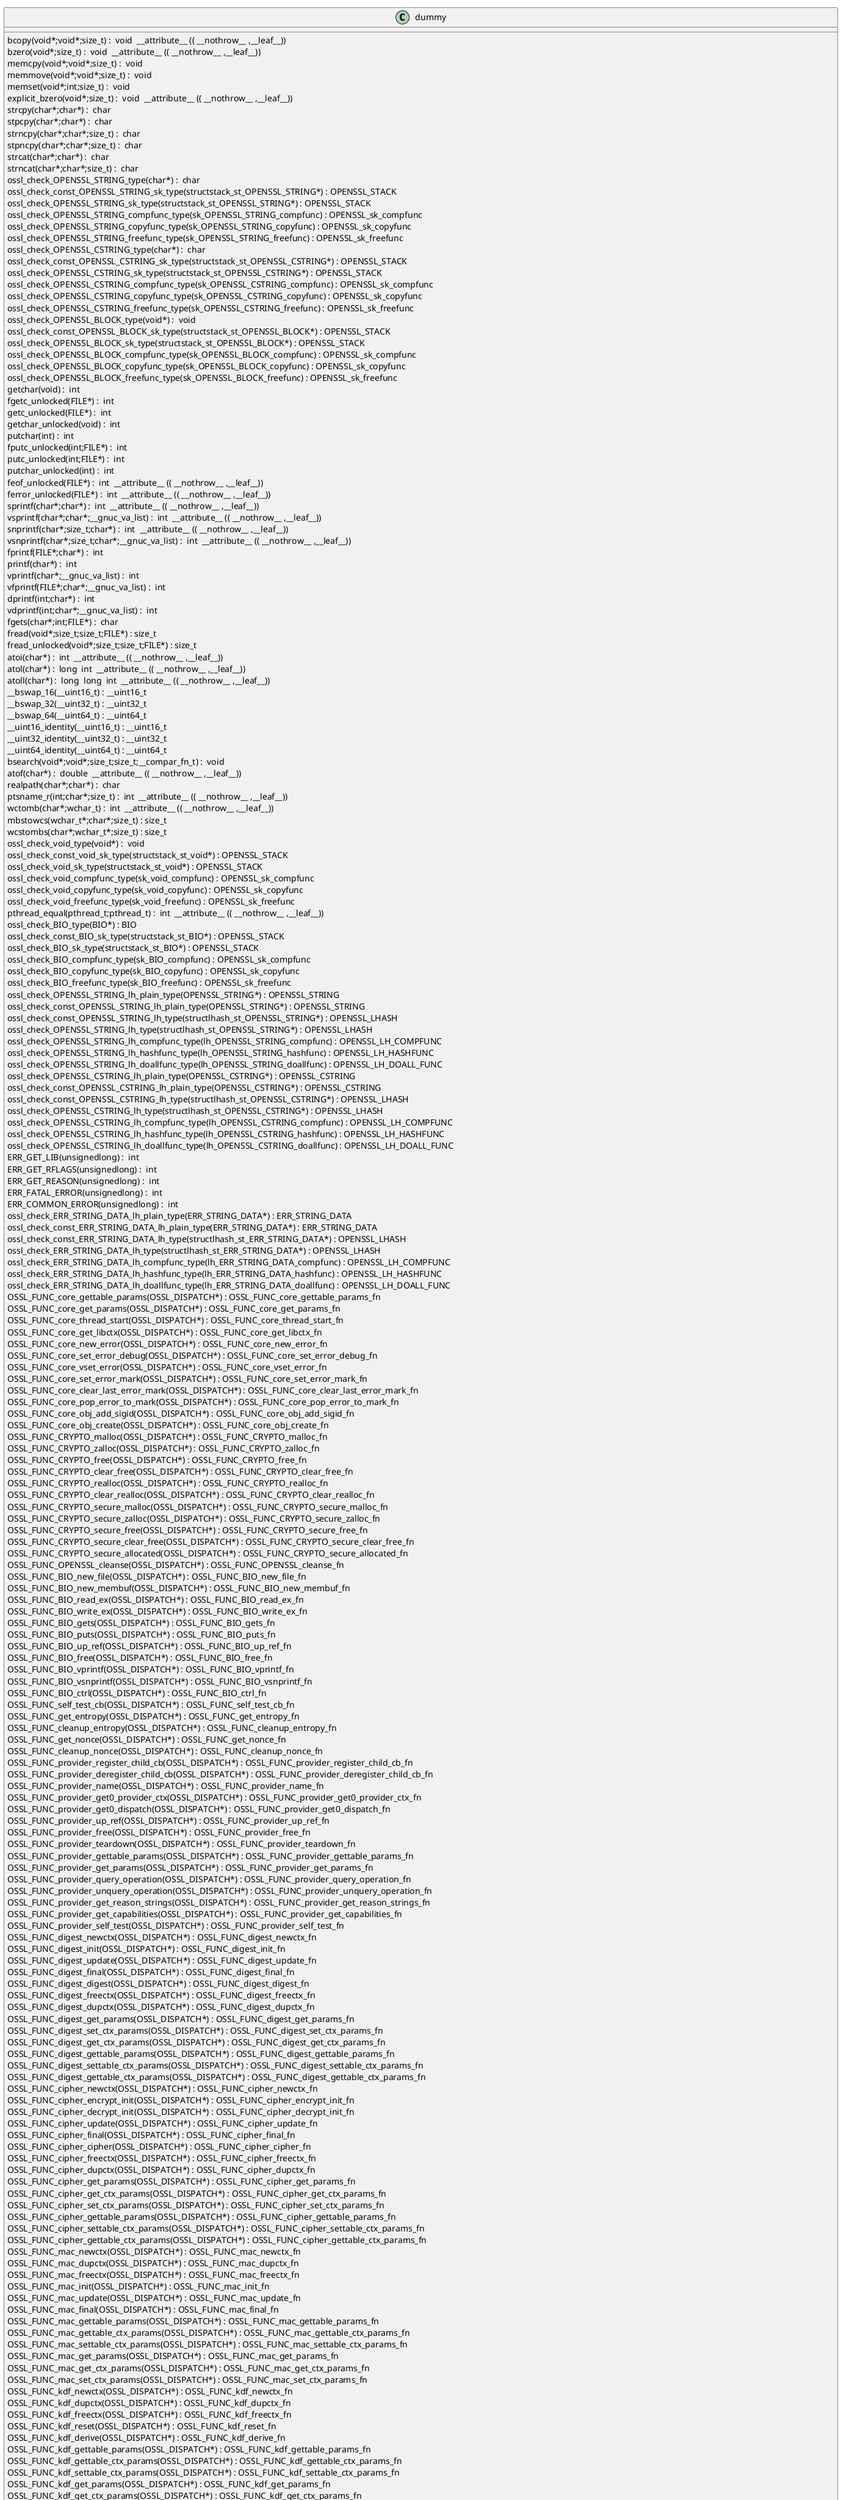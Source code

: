 @startuml
!pragma layout smetana
class dummy {
bcopy(void*;void*;size_t) :  void  __attribute__ (( __nothrow__ ,__leaf__)) [[[./../../.././qc/crypto/rsa/rsa_backend.c.html#325]]]
bzero(void*;size_t) :  void  __attribute__ (( __nothrow__ ,__leaf__)) [[[./../../.././qc/crypto/rsa/rsa_backend.c.html#332]]]
memcpy(void*;void*;size_t) :  void  [[[./../../.././qc/crypto/rsa/rsa_backend.c.html#373]]]
memmove(void*;void*;size_t) :  void  [[[./../../.././qc/crypto/rsa/rsa_backend.c.html#381]]]
memset(void*;int;size_t) :  void  [[[./../../.././qc/crypto/rsa/rsa_backend.c.html#388]]]
explicit_bzero(void*;size_t) :  void  __attribute__ (( __nothrow__ ,__leaf__)) [[[./../../.././qc/crypto/rsa/rsa_backend.c.html#401]]]
strcpy(char*;char*) :  char  [[[./../../.././qc/crypto/rsa/rsa_backend.c.html#408]]]
stpcpy(char*;char*) :  char  [[[./../../.././qc/crypto/rsa/rsa_backend.c.html#415]]]
strncpy(char*;char*;size_t) :  char  [[[./../../.././qc/crypto/rsa/rsa_backend.c.html#423]]]
stpncpy(char*;char*;size_t) :  char  [[[./../../.././qc/crypto/rsa/rsa_backend.c.html#433]]]
strcat(char*;char*) :  char  [[[./../../.././qc/crypto/rsa/rsa_backend.c.html#440]]]
strncat(char*;char*;size_t) :  char  [[[./../../.././qc/crypto/rsa/rsa_backend.c.html#447]]]
ossl_check_OPENSSL_STRING_type(char*) :  char  [[[./../../.././qc/crypto/rsa/rsa_backend.c.html#848]]]
ossl_check_const_OPENSSL_STRING_sk_type(structstack_st_OPENSSL_STRING*) : OPENSSL_STACK [[[./../../.././qc/crypto/rsa/rsa_backend.c.html#848]]]
ossl_check_OPENSSL_STRING_sk_type(structstack_st_OPENSSL_STRING*) : OPENSSL_STACK [[[./../../.././qc/crypto/rsa/rsa_backend.c.html#848]]]
ossl_check_OPENSSL_STRING_compfunc_type(sk_OPENSSL_STRING_compfunc) : OPENSSL_sk_compfunc [[[./../../.././qc/crypto/rsa/rsa_backend.c.html#848]]]
ossl_check_OPENSSL_STRING_copyfunc_type(sk_OPENSSL_STRING_copyfunc) : OPENSSL_sk_copyfunc [[[./../../.././qc/crypto/rsa/rsa_backend.c.html#848]]]
ossl_check_OPENSSL_STRING_freefunc_type(sk_OPENSSL_STRING_freefunc) : OPENSSL_sk_freefunc [[[./../../.././qc/crypto/rsa/rsa_backend.c.html#848]]]
ossl_check_OPENSSL_CSTRING_type(char*) :  char  [[[./../../.././qc/crypto/rsa/rsa_backend.c.html#850]]]
ossl_check_const_OPENSSL_CSTRING_sk_type(structstack_st_OPENSSL_CSTRING*) : OPENSSL_STACK [[[./../../.././qc/crypto/rsa/rsa_backend.c.html#850]]]
ossl_check_OPENSSL_CSTRING_sk_type(structstack_st_OPENSSL_CSTRING*) : OPENSSL_STACK [[[./../../.././qc/crypto/rsa/rsa_backend.c.html#850]]]
ossl_check_OPENSSL_CSTRING_compfunc_type(sk_OPENSSL_CSTRING_compfunc) : OPENSSL_sk_compfunc [[[./../../.././qc/crypto/rsa/rsa_backend.c.html#850]]]
ossl_check_OPENSSL_CSTRING_copyfunc_type(sk_OPENSSL_CSTRING_copyfunc) : OPENSSL_sk_copyfunc [[[./../../.././qc/crypto/rsa/rsa_backend.c.html#850]]]
ossl_check_OPENSSL_CSTRING_freefunc_type(sk_OPENSSL_CSTRING_freefunc) : OPENSSL_sk_freefunc [[[./../../.././qc/crypto/rsa/rsa_backend.c.html#850]]]
ossl_check_OPENSSL_BLOCK_type(void*) :  void  [[[./../../.././qc/crypto/rsa/rsa_backend.c.html#853]]]
ossl_check_const_OPENSSL_BLOCK_sk_type(structstack_st_OPENSSL_BLOCK*) : OPENSSL_STACK [[[./../../.././qc/crypto/rsa/rsa_backend.c.html#853]]]
ossl_check_OPENSSL_BLOCK_sk_type(structstack_st_OPENSSL_BLOCK*) : OPENSSL_STACK [[[./../../.././qc/crypto/rsa/rsa_backend.c.html#853]]]
ossl_check_OPENSSL_BLOCK_compfunc_type(sk_OPENSSL_BLOCK_compfunc) : OPENSSL_sk_compfunc [[[./../../.././qc/crypto/rsa/rsa_backend.c.html#853]]]
ossl_check_OPENSSL_BLOCK_copyfunc_type(sk_OPENSSL_BLOCK_copyfunc) : OPENSSL_sk_copyfunc [[[./../../.././qc/crypto/rsa/rsa_backend.c.html#853]]]
ossl_check_OPENSSL_BLOCK_freefunc_type(sk_OPENSSL_BLOCK_freefunc) : OPENSSL_sk_freefunc [[[./../../.././qc/crypto/rsa/rsa_backend.c.html#853]]]
getchar(void) :  int  [[[./../../.././qc/crypto/rsa/rsa_backend.c.html#1686]]]
fgetc_unlocked(FILE*) :  int  [[[./../../.././qc/crypto/rsa/rsa_backend.c.html#1695]]]
getc_unlocked(FILE*) :  int  [[[./../../.././qc/crypto/rsa/rsa_backend.c.html#1705]]]
getchar_unlocked(void) :  int  [[[./../../.././qc/crypto/rsa/rsa_backend.c.html#1712]]]
putchar(int) :  int  [[[./../../.././qc/crypto/rsa/rsa_backend.c.html#1721]]]
fputc_unlocked(int;FILE*) :  int  [[[./../../.././qc/crypto/rsa/rsa_backend.c.html#1730]]]
putc_unlocked(int;FILE*) :  int  [[[./../../.././qc/crypto/rsa/rsa_backend.c.html#1740]]]
putchar_unlocked(int) :  int  [[[./../../.././qc/crypto/rsa/rsa_backend.c.html#1747]]]
feof_unlocked(FILE*) :  int  __attribute__ (( __nothrow__ ,__leaf__)) [[[./../../.././qc/crypto/rsa/rsa_backend.c.html#1753]]]
ferror_unlocked(FILE*) :  int  __attribute__ (( __nothrow__ ,__leaf__)) [[[./../../.././qc/crypto/rsa/rsa_backend.c.html#1760]]]
sprintf(char*;char*) :  int  __attribute__ (( __nothrow__ ,__leaf__)) [[[./../../.././qc/crypto/rsa/rsa_backend.c.html#1779]]]
vsprintf(char*;char*;__gnuc_va_list) :  int  __attribute__ (( __nothrow__ ,__leaf__)) [[[./../../.././qc/crypto/rsa/rsa_backend.c.html#1792]]]
snprintf(char*;size_t;char*) :  int  __attribute__ (( __nothrow__ ,__leaf__)) [[[./../../.././qc/crypto/rsa/rsa_backend.c.html#1811]]]
vsnprintf(char*;size_t;char*;__gnuc_va_list) :  int  __attribute__ (( __nothrow__ ,__leaf__)) [[[./../../.././qc/crypto/rsa/rsa_backend.c.html#1825]]]
fprintf(FILE*;char*) :  int  [[[./../../.././qc/crypto/rsa/rsa_backend.c.html#1846]]]
printf(char*) :  int  [[[./../../.././qc/crypto/rsa/rsa_backend.c.html#1853]]]
vprintf(char*;__gnuc_va_list) :  int  [[[./../../.././qc/crypto/rsa/rsa_backend.c.html#1865]]]
vfprintf(FILE*;char*;__gnuc_va_list) :  int  [[[./../../.././qc/crypto/rsa/rsa_backend.c.html#1875]]]
dprintf(int;char*) :  int  [[[./../../.././qc/crypto/rsa/rsa_backend.c.html#1890]]]
vdprintf(int;char*;__gnuc_va_list) :  int  [[[./../../.././qc/crypto/rsa/rsa_backend.c.html#1901]]]
fgets(char*;int;FILE*) :  char  [[[./../../.././qc/crypto/rsa/rsa_backend.c.html#1920]]]
fread(void*;size_t;size_t;FILE*) : size_t [[[./../../.././qc/crypto/rsa/rsa_backend.c.html#1946]]]
fread_unlocked(void*;size_t;size_t;FILE*) : size_t [[[./../../.././qc/crypto/rsa/rsa_backend.c.html#1973]]]
atoi(char*) :  int  __attribute__ (( __nothrow__ ,__leaf__)) [[[./../../.././qc/crypto/rsa/rsa_backend.c.html#2144]]]
atol(char*) :  long  int  __attribute__ (( __nothrow__ ,__leaf__)) [[[./../../.././qc/crypto/rsa/rsa_backend.c.html#2149]]]
atoll(char*) :  long  long  int  __attribute__ (( __nothrow__ ,__leaf__)) [[[./../../.././qc/crypto/rsa/rsa_backend.c.html#2156]]]
__bswap_16(__uint16_t) : __uint16_t [[[./../../.././qc/crypto/rsa/rsa_backend.c.html#2303]]]
__bswap_32(__uint32_t) : __uint32_t [[[./../../.././qc/crypto/rsa/rsa_backend.c.html#2318]]]
__bswap_64(__uint64_t) : __uint64_t [[[./../../.././qc/crypto/rsa/rsa_backend.c.html#2328]]]
__uint16_identity(__uint16_t) : __uint16_t [[[./../../.././qc/crypto/rsa/rsa_backend.c.html#2340]]]
__uint32_identity(__uint32_t) : __uint32_t [[[./../../.././qc/crypto/rsa/rsa_backend.c.html#2346]]]
__uint64_identity(__uint64_t) : __uint64_t [[[./../../.././qc/crypto/rsa/rsa_backend.c.html#2352]]]
bsearch(void*;void*;size_t;size_t;__compar_fn_t) :  void  [[[./../../.././qc/crypto/rsa/rsa_backend.c.html#3020]]]
atof(char*) :  double  __attribute__ (( __nothrow__ ,__leaf__)) [[[./../../.././qc/crypto/rsa/rsa_backend.c.html#1]]]
realpath(char*;char*) :  char  [[[./../../.././qc/crypto/rsa/rsa_backend.c.html#1]]]
ptsname_r(int;char*;size_t) :  int  __attribute__ (( __nothrow__ ,__leaf__)) [[[./../../.././qc/crypto/rsa/rsa_backend.c.html#1]]]
wctomb(char*;wchar_t) :  int  __attribute__ (( __nothrow__ ,__leaf__)) [[[./../../.././qc/crypto/rsa/rsa_backend.c.html#1]]]
mbstowcs(wchar_t*;char*;size_t) : size_t [[[./../../.././qc/crypto/rsa/rsa_backend.c.html#1]]]
wcstombs(char*;wchar_t*;size_t) : size_t [[[./../../.././qc/crypto/rsa/rsa_backend.c.html#1]]]
ossl_check_void_type(void*) :  void  [[[./../../.././qc/crypto/rsa/rsa_backend.c.html#1]]]
ossl_check_const_void_sk_type(structstack_st_void*) : OPENSSL_STACK [[[./../../.././qc/crypto/rsa/rsa_backend.c.html#1]]]
ossl_check_void_sk_type(structstack_st_void*) : OPENSSL_STACK [[[./../../.././qc/crypto/rsa/rsa_backend.c.html#1]]]
ossl_check_void_compfunc_type(sk_void_compfunc) : OPENSSL_sk_compfunc [[[./../../.././qc/crypto/rsa/rsa_backend.c.html#1]]]
ossl_check_void_copyfunc_type(sk_void_copyfunc) : OPENSSL_sk_copyfunc [[[./../../.././qc/crypto/rsa/rsa_backend.c.html#1]]]
ossl_check_void_freefunc_type(sk_void_freefunc) : OPENSSL_sk_freefunc [[[./../../.././qc/crypto/rsa/rsa_backend.c.html#1]]]
pthread_equal(pthread_t;pthread_t) :  int  __attribute__ (( __nothrow__ ,__leaf__)) [[[./../../.././qc/crypto/rsa/rsa_backend.c.html#1]]]
ossl_check_BIO_type(BIO*) : BIO [[[./../../.././qc/crypto/rsa/rsa_backend.c.html#1]]]
ossl_check_const_BIO_sk_type(structstack_st_BIO*) : OPENSSL_STACK [[[./../../.././qc/crypto/rsa/rsa_backend.c.html#1]]]
ossl_check_BIO_sk_type(structstack_st_BIO*) : OPENSSL_STACK [[[./../../.././qc/crypto/rsa/rsa_backend.c.html#1]]]
ossl_check_BIO_compfunc_type(sk_BIO_compfunc) : OPENSSL_sk_compfunc [[[./../../.././qc/crypto/rsa/rsa_backend.c.html#1]]]
ossl_check_BIO_copyfunc_type(sk_BIO_copyfunc) : OPENSSL_sk_copyfunc [[[./../../.././qc/crypto/rsa/rsa_backend.c.html#1]]]
ossl_check_BIO_freefunc_type(sk_BIO_freefunc) : OPENSSL_sk_freefunc [[[./../../.././qc/crypto/rsa/rsa_backend.c.html#1]]]
ossl_check_OPENSSL_STRING_lh_plain_type(OPENSSL_STRING*) : OPENSSL_STRING [[[./../../.././qc/crypto/rsa/rsa_backend.c.html#1]]]
ossl_check_const_OPENSSL_STRING_lh_plain_type(OPENSSL_STRING*) : OPENSSL_STRING [[[./../../.././qc/crypto/rsa/rsa_backend.c.html#1]]]
ossl_check_const_OPENSSL_STRING_lh_type(structlhash_st_OPENSSL_STRING*) : OPENSSL_LHASH [[[./../../.././qc/crypto/rsa/rsa_backend.c.html#1]]]
ossl_check_OPENSSL_STRING_lh_type(structlhash_st_OPENSSL_STRING*) : OPENSSL_LHASH [[[./../../.././qc/crypto/rsa/rsa_backend.c.html#1]]]
ossl_check_OPENSSL_STRING_lh_compfunc_type(lh_OPENSSL_STRING_compfunc) : OPENSSL_LH_COMPFUNC [[[./../../.././qc/crypto/rsa/rsa_backend.c.html#1]]]
ossl_check_OPENSSL_STRING_lh_hashfunc_type(lh_OPENSSL_STRING_hashfunc) : OPENSSL_LH_HASHFUNC [[[./../../.././qc/crypto/rsa/rsa_backend.c.html#1]]]
ossl_check_OPENSSL_STRING_lh_doallfunc_type(lh_OPENSSL_STRING_doallfunc) : OPENSSL_LH_DOALL_FUNC [[[./../../.././qc/crypto/rsa/rsa_backend.c.html#1]]]
ossl_check_OPENSSL_CSTRING_lh_plain_type(OPENSSL_CSTRING*) : OPENSSL_CSTRING [[[./../../.././qc/crypto/rsa/rsa_backend.c.html#1]]]
ossl_check_const_OPENSSL_CSTRING_lh_plain_type(OPENSSL_CSTRING*) : OPENSSL_CSTRING [[[./../../.././qc/crypto/rsa/rsa_backend.c.html#1]]]
ossl_check_const_OPENSSL_CSTRING_lh_type(structlhash_st_OPENSSL_CSTRING*) : OPENSSL_LHASH [[[./../../.././qc/crypto/rsa/rsa_backend.c.html#1]]]
ossl_check_OPENSSL_CSTRING_lh_type(structlhash_st_OPENSSL_CSTRING*) : OPENSSL_LHASH [[[./../../.././qc/crypto/rsa/rsa_backend.c.html#1]]]
ossl_check_OPENSSL_CSTRING_lh_compfunc_type(lh_OPENSSL_CSTRING_compfunc) : OPENSSL_LH_COMPFUNC [[[./../../.././qc/crypto/rsa/rsa_backend.c.html#1]]]
ossl_check_OPENSSL_CSTRING_lh_hashfunc_type(lh_OPENSSL_CSTRING_hashfunc) : OPENSSL_LH_HASHFUNC [[[./../../.././qc/crypto/rsa/rsa_backend.c.html#1]]]
ossl_check_OPENSSL_CSTRING_lh_doallfunc_type(lh_OPENSSL_CSTRING_doallfunc) : OPENSSL_LH_DOALL_FUNC [[[./../../.././qc/crypto/rsa/rsa_backend.c.html#1]]]
ERR_GET_LIB(unsignedlong) :  int  [[[./../../.././qc/crypto/rsa/rsa_backend.c.html#1]]]
ERR_GET_RFLAGS(unsignedlong) :  int  [[[./../../.././qc/crypto/rsa/rsa_backend.c.html#1]]]
ERR_GET_REASON(unsignedlong) :  int  [[[./../../.././qc/crypto/rsa/rsa_backend.c.html#1]]]
ERR_FATAL_ERROR(unsignedlong) :  int  [[[./../../.././qc/crypto/rsa/rsa_backend.c.html#1]]]
ERR_COMMON_ERROR(unsignedlong) :  int  [[[./../../.././qc/crypto/rsa/rsa_backend.c.html#1]]]
ossl_check_ERR_STRING_DATA_lh_plain_type(ERR_STRING_DATA*) : ERR_STRING_DATA [[[./../../.././qc/crypto/rsa/rsa_backend.c.html#1]]]
ossl_check_const_ERR_STRING_DATA_lh_plain_type(ERR_STRING_DATA*) : ERR_STRING_DATA [[[./../../.././qc/crypto/rsa/rsa_backend.c.html#1]]]
ossl_check_const_ERR_STRING_DATA_lh_type(structlhash_st_ERR_STRING_DATA*) : OPENSSL_LHASH [[[./../../.././qc/crypto/rsa/rsa_backend.c.html#1]]]
ossl_check_ERR_STRING_DATA_lh_type(structlhash_st_ERR_STRING_DATA*) : OPENSSL_LHASH [[[./../../.././qc/crypto/rsa/rsa_backend.c.html#1]]]
ossl_check_ERR_STRING_DATA_lh_compfunc_type(lh_ERR_STRING_DATA_compfunc) : OPENSSL_LH_COMPFUNC [[[./../../.././qc/crypto/rsa/rsa_backend.c.html#1]]]
ossl_check_ERR_STRING_DATA_lh_hashfunc_type(lh_ERR_STRING_DATA_hashfunc) : OPENSSL_LH_HASHFUNC [[[./../../.././qc/crypto/rsa/rsa_backend.c.html#1]]]
ossl_check_ERR_STRING_DATA_lh_doallfunc_type(lh_ERR_STRING_DATA_doallfunc) : OPENSSL_LH_DOALL_FUNC [[[./../../.././qc/crypto/rsa/rsa_backend.c.html#1]]]
OSSL_FUNC_core_gettable_params(OSSL_DISPATCH*) : OSSL_FUNC_core_gettable_params_fn [[[./../../.././qc/crypto/rsa/rsa_backend.c.html#1]]]
OSSL_FUNC_core_get_params(OSSL_DISPATCH*) : OSSL_FUNC_core_get_params_fn [[[./../../.././qc/crypto/rsa/rsa_backend.c.html#1]]]
OSSL_FUNC_core_thread_start(OSSL_DISPATCH*) : OSSL_FUNC_core_thread_start_fn [[[./../../.././qc/crypto/rsa/rsa_backend.c.html#1]]]
OSSL_FUNC_core_get_libctx(OSSL_DISPATCH*) : OSSL_FUNC_core_get_libctx_fn [[[./../../.././qc/crypto/rsa/rsa_backend.c.html#1]]]
OSSL_FUNC_core_new_error(OSSL_DISPATCH*) : OSSL_FUNC_core_new_error_fn [[[./../../.././qc/crypto/rsa/rsa_backend.c.html#1]]]
OSSL_FUNC_core_set_error_debug(OSSL_DISPATCH*) : OSSL_FUNC_core_set_error_debug_fn [[[./../../.././qc/crypto/rsa/rsa_backend.c.html#1]]]
OSSL_FUNC_core_vset_error(OSSL_DISPATCH*) : OSSL_FUNC_core_vset_error_fn [[[./../../.././qc/crypto/rsa/rsa_backend.c.html#1]]]
OSSL_FUNC_core_set_error_mark(OSSL_DISPATCH*) : OSSL_FUNC_core_set_error_mark_fn [[[./../../.././qc/crypto/rsa/rsa_backend.c.html#1]]]
OSSL_FUNC_core_clear_last_error_mark(OSSL_DISPATCH*) : OSSL_FUNC_core_clear_last_error_mark_fn [[[./../../.././qc/crypto/rsa/rsa_backend.c.html#1]]]
OSSL_FUNC_core_pop_error_to_mark(OSSL_DISPATCH*) : OSSL_FUNC_core_pop_error_to_mark_fn [[[./../../.././qc/crypto/rsa/rsa_backend.c.html#1]]]
OSSL_FUNC_core_obj_add_sigid(OSSL_DISPATCH*) : OSSL_FUNC_core_obj_add_sigid_fn [[[./../../.././qc/crypto/rsa/rsa_backend.c.html#1]]]
OSSL_FUNC_core_obj_create(OSSL_DISPATCH*) : OSSL_FUNC_core_obj_create_fn [[[./../../.././qc/crypto/rsa/rsa_backend.c.html#1]]]
OSSL_FUNC_CRYPTO_malloc(OSSL_DISPATCH*) : OSSL_FUNC_CRYPTO_malloc_fn [[[./../../.././qc/crypto/rsa/rsa_backend.c.html#1]]]
OSSL_FUNC_CRYPTO_zalloc(OSSL_DISPATCH*) : OSSL_FUNC_CRYPTO_zalloc_fn [[[./../../.././qc/crypto/rsa/rsa_backend.c.html#1]]]
OSSL_FUNC_CRYPTO_free(OSSL_DISPATCH*) : OSSL_FUNC_CRYPTO_free_fn [[[./../../.././qc/crypto/rsa/rsa_backend.c.html#1]]]
OSSL_FUNC_CRYPTO_clear_free(OSSL_DISPATCH*) : OSSL_FUNC_CRYPTO_clear_free_fn [[[./../../.././qc/crypto/rsa/rsa_backend.c.html#1]]]
OSSL_FUNC_CRYPTO_realloc(OSSL_DISPATCH*) : OSSL_FUNC_CRYPTO_realloc_fn [[[./../../.././qc/crypto/rsa/rsa_backend.c.html#1]]]
OSSL_FUNC_CRYPTO_clear_realloc(OSSL_DISPATCH*) : OSSL_FUNC_CRYPTO_clear_realloc_fn [[[./../../.././qc/crypto/rsa/rsa_backend.c.html#1]]]
OSSL_FUNC_CRYPTO_secure_malloc(OSSL_DISPATCH*) : OSSL_FUNC_CRYPTO_secure_malloc_fn [[[./../../.././qc/crypto/rsa/rsa_backend.c.html#1]]]
OSSL_FUNC_CRYPTO_secure_zalloc(OSSL_DISPATCH*) : OSSL_FUNC_CRYPTO_secure_zalloc_fn [[[./../../.././qc/crypto/rsa/rsa_backend.c.html#1]]]
OSSL_FUNC_CRYPTO_secure_free(OSSL_DISPATCH*) : OSSL_FUNC_CRYPTO_secure_free_fn [[[./../../.././qc/crypto/rsa/rsa_backend.c.html#1]]]
OSSL_FUNC_CRYPTO_secure_clear_free(OSSL_DISPATCH*) : OSSL_FUNC_CRYPTO_secure_clear_free_fn [[[./../../.././qc/crypto/rsa/rsa_backend.c.html#1]]]
OSSL_FUNC_CRYPTO_secure_allocated(OSSL_DISPATCH*) : OSSL_FUNC_CRYPTO_secure_allocated_fn [[[./../../.././qc/crypto/rsa/rsa_backend.c.html#1]]]
OSSL_FUNC_OPENSSL_cleanse(OSSL_DISPATCH*) : OSSL_FUNC_OPENSSL_cleanse_fn [[[./../../.././qc/crypto/rsa/rsa_backend.c.html#1]]]
OSSL_FUNC_BIO_new_file(OSSL_DISPATCH*) : OSSL_FUNC_BIO_new_file_fn [[[./../../.././qc/crypto/rsa/rsa_backend.c.html#1]]]
OSSL_FUNC_BIO_new_membuf(OSSL_DISPATCH*) : OSSL_FUNC_BIO_new_membuf_fn [[[./../../.././qc/crypto/rsa/rsa_backend.c.html#1]]]
OSSL_FUNC_BIO_read_ex(OSSL_DISPATCH*) : OSSL_FUNC_BIO_read_ex_fn [[[./../../.././qc/crypto/rsa/rsa_backend.c.html#1]]]
OSSL_FUNC_BIO_write_ex(OSSL_DISPATCH*) : OSSL_FUNC_BIO_write_ex_fn [[[./../../.././qc/crypto/rsa/rsa_backend.c.html#1]]]
OSSL_FUNC_BIO_gets(OSSL_DISPATCH*) : OSSL_FUNC_BIO_gets_fn [[[./../../.././qc/crypto/rsa/rsa_backend.c.html#1]]]
OSSL_FUNC_BIO_puts(OSSL_DISPATCH*) : OSSL_FUNC_BIO_puts_fn [[[./../../.././qc/crypto/rsa/rsa_backend.c.html#1]]]
OSSL_FUNC_BIO_up_ref(OSSL_DISPATCH*) : OSSL_FUNC_BIO_up_ref_fn [[[./../../.././qc/crypto/rsa/rsa_backend.c.html#1]]]
OSSL_FUNC_BIO_free(OSSL_DISPATCH*) : OSSL_FUNC_BIO_free_fn [[[./../../.././qc/crypto/rsa/rsa_backend.c.html#1]]]
OSSL_FUNC_BIO_vprintf(OSSL_DISPATCH*) : OSSL_FUNC_BIO_vprintf_fn [[[./../../.././qc/crypto/rsa/rsa_backend.c.html#1]]]
OSSL_FUNC_BIO_vsnprintf(OSSL_DISPATCH*) : OSSL_FUNC_BIO_vsnprintf_fn [[[./../../.././qc/crypto/rsa/rsa_backend.c.html#1]]]
OSSL_FUNC_BIO_ctrl(OSSL_DISPATCH*) : OSSL_FUNC_BIO_ctrl_fn [[[./../../.././qc/crypto/rsa/rsa_backend.c.html#1]]]
OSSL_FUNC_self_test_cb(OSSL_DISPATCH*) : OSSL_FUNC_self_test_cb_fn [[[./../../.././qc/crypto/rsa/rsa_backend.c.html#1]]]
OSSL_FUNC_get_entropy(OSSL_DISPATCH*) : OSSL_FUNC_get_entropy_fn [[[./../../.././qc/crypto/rsa/rsa_backend.c.html#1]]]
OSSL_FUNC_cleanup_entropy(OSSL_DISPATCH*) : OSSL_FUNC_cleanup_entropy_fn [[[./../../.././qc/crypto/rsa/rsa_backend.c.html#1]]]
OSSL_FUNC_get_nonce(OSSL_DISPATCH*) : OSSL_FUNC_get_nonce_fn [[[./../../.././qc/crypto/rsa/rsa_backend.c.html#1]]]
OSSL_FUNC_cleanup_nonce(OSSL_DISPATCH*) : OSSL_FUNC_cleanup_nonce_fn [[[./../../.././qc/crypto/rsa/rsa_backend.c.html#1]]]
OSSL_FUNC_provider_register_child_cb(OSSL_DISPATCH*) : OSSL_FUNC_provider_register_child_cb_fn [[[./../../.././qc/crypto/rsa/rsa_backend.c.html#1]]]
OSSL_FUNC_provider_deregister_child_cb(OSSL_DISPATCH*) : OSSL_FUNC_provider_deregister_child_cb_fn [[[./../../.././qc/crypto/rsa/rsa_backend.c.html#1]]]
OSSL_FUNC_provider_name(OSSL_DISPATCH*) : OSSL_FUNC_provider_name_fn [[[./../../.././qc/crypto/rsa/rsa_backend.c.html#1]]]
OSSL_FUNC_provider_get0_provider_ctx(OSSL_DISPATCH*) : OSSL_FUNC_provider_get0_provider_ctx_fn [[[./../../.././qc/crypto/rsa/rsa_backend.c.html#1]]]
OSSL_FUNC_provider_get0_dispatch(OSSL_DISPATCH*) : OSSL_FUNC_provider_get0_dispatch_fn [[[./../../.././qc/crypto/rsa/rsa_backend.c.html#1]]]
OSSL_FUNC_provider_up_ref(OSSL_DISPATCH*) : OSSL_FUNC_provider_up_ref_fn [[[./../../.././qc/crypto/rsa/rsa_backend.c.html#1]]]
OSSL_FUNC_provider_free(OSSL_DISPATCH*) : OSSL_FUNC_provider_free_fn [[[./../../.././qc/crypto/rsa/rsa_backend.c.html#1]]]
OSSL_FUNC_provider_teardown(OSSL_DISPATCH*) : OSSL_FUNC_provider_teardown_fn [[[./../../.././qc/crypto/rsa/rsa_backend.c.html#1]]]
OSSL_FUNC_provider_gettable_params(OSSL_DISPATCH*) : OSSL_FUNC_provider_gettable_params_fn [[[./../../.././qc/crypto/rsa/rsa_backend.c.html#1]]]
OSSL_FUNC_provider_get_params(OSSL_DISPATCH*) : OSSL_FUNC_provider_get_params_fn [[[./../../.././qc/crypto/rsa/rsa_backend.c.html#1]]]
OSSL_FUNC_provider_query_operation(OSSL_DISPATCH*) : OSSL_FUNC_provider_query_operation_fn [[[./../../.././qc/crypto/rsa/rsa_backend.c.html#1]]]
OSSL_FUNC_provider_unquery_operation(OSSL_DISPATCH*) : OSSL_FUNC_provider_unquery_operation_fn [[[./../../.././qc/crypto/rsa/rsa_backend.c.html#1]]]
OSSL_FUNC_provider_get_reason_strings(OSSL_DISPATCH*) : OSSL_FUNC_provider_get_reason_strings_fn [[[./../../.././qc/crypto/rsa/rsa_backend.c.html#1]]]
OSSL_FUNC_provider_get_capabilities(OSSL_DISPATCH*) : OSSL_FUNC_provider_get_capabilities_fn [[[./../../.././qc/crypto/rsa/rsa_backend.c.html#1]]]
OSSL_FUNC_provider_self_test(OSSL_DISPATCH*) : OSSL_FUNC_provider_self_test_fn [[[./../../.././qc/crypto/rsa/rsa_backend.c.html#1]]]
OSSL_FUNC_digest_newctx(OSSL_DISPATCH*) : OSSL_FUNC_digest_newctx_fn [[[./../../.././qc/crypto/rsa/rsa_backend.c.html#1]]]
OSSL_FUNC_digest_init(OSSL_DISPATCH*) : OSSL_FUNC_digest_init_fn [[[./../../.././qc/crypto/rsa/rsa_backend.c.html#1]]]
OSSL_FUNC_digest_update(OSSL_DISPATCH*) : OSSL_FUNC_digest_update_fn [[[./../../.././qc/crypto/rsa/rsa_backend.c.html#1]]]
OSSL_FUNC_digest_final(OSSL_DISPATCH*) : OSSL_FUNC_digest_final_fn [[[./../../.././qc/crypto/rsa/rsa_backend.c.html#1]]]
OSSL_FUNC_digest_digest(OSSL_DISPATCH*) : OSSL_FUNC_digest_digest_fn [[[./../../.././qc/crypto/rsa/rsa_backend.c.html#1]]]
OSSL_FUNC_digest_freectx(OSSL_DISPATCH*) : OSSL_FUNC_digest_freectx_fn [[[./../../.././qc/crypto/rsa/rsa_backend.c.html#1]]]
OSSL_FUNC_digest_dupctx(OSSL_DISPATCH*) : OSSL_FUNC_digest_dupctx_fn [[[./../../.././qc/crypto/rsa/rsa_backend.c.html#1]]]
OSSL_FUNC_digest_get_params(OSSL_DISPATCH*) : OSSL_FUNC_digest_get_params_fn [[[./../../.././qc/crypto/rsa/rsa_backend.c.html#1]]]
OSSL_FUNC_digest_set_ctx_params(OSSL_DISPATCH*) : OSSL_FUNC_digest_set_ctx_params_fn [[[./../../.././qc/crypto/rsa/rsa_backend.c.html#1]]]
OSSL_FUNC_digest_get_ctx_params(OSSL_DISPATCH*) : OSSL_FUNC_digest_get_ctx_params_fn [[[./../../.././qc/crypto/rsa/rsa_backend.c.html#1]]]
OSSL_FUNC_digest_gettable_params(OSSL_DISPATCH*) : OSSL_FUNC_digest_gettable_params_fn [[[./../../.././qc/crypto/rsa/rsa_backend.c.html#1]]]
OSSL_FUNC_digest_settable_ctx_params(OSSL_DISPATCH*) : OSSL_FUNC_digest_settable_ctx_params_fn [[[./../../.././qc/crypto/rsa/rsa_backend.c.html#1]]]
OSSL_FUNC_digest_gettable_ctx_params(OSSL_DISPATCH*) : OSSL_FUNC_digest_gettable_ctx_params_fn [[[./../../.././qc/crypto/rsa/rsa_backend.c.html#1]]]
OSSL_FUNC_cipher_newctx(OSSL_DISPATCH*) : OSSL_FUNC_cipher_newctx_fn [[[./../../.././qc/crypto/rsa/rsa_backend.c.html#1]]]
OSSL_FUNC_cipher_encrypt_init(OSSL_DISPATCH*) : OSSL_FUNC_cipher_encrypt_init_fn [[[./../../.././qc/crypto/rsa/rsa_backend.c.html#1]]]
OSSL_FUNC_cipher_decrypt_init(OSSL_DISPATCH*) : OSSL_FUNC_cipher_decrypt_init_fn [[[./../../.././qc/crypto/rsa/rsa_backend.c.html#1]]]
OSSL_FUNC_cipher_update(OSSL_DISPATCH*) : OSSL_FUNC_cipher_update_fn [[[./../../.././qc/crypto/rsa/rsa_backend.c.html#1]]]
OSSL_FUNC_cipher_final(OSSL_DISPATCH*) : OSSL_FUNC_cipher_final_fn [[[./../../.././qc/crypto/rsa/rsa_backend.c.html#1]]]
OSSL_FUNC_cipher_cipher(OSSL_DISPATCH*) : OSSL_FUNC_cipher_cipher_fn [[[./../../.././qc/crypto/rsa/rsa_backend.c.html#1]]]
OSSL_FUNC_cipher_freectx(OSSL_DISPATCH*) : OSSL_FUNC_cipher_freectx_fn [[[./../../.././qc/crypto/rsa/rsa_backend.c.html#1]]]
OSSL_FUNC_cipher_dupctx(OSSL_DISPATCH*) : OSSL_FUNC_cipher_dupctx_fn [[[./../../.././qc/crypto/rsa/rsa_backend.c.html#1]]]
OSSL_FUNC_cipher_get_params(OSSL_DISPATCH*) : OSSL_FUNC_cipher_get_params_fn [[[./../../.././qc/crypto/rsa/rsa_backend.c.html#1]]]
OSSL_FUNC_cipher_get_ctx_params(OSSL_DISPATCH*) : OSSL_FUNC_cipher_get_ctx_params_fn [[[./../../.././qc/crypto/rsa/rsa_backend.c.html#1]]]
OSSL_FUNC_cipher_set_ctx_params(OSSL_DISPATCH*) : OSSL_FUNC_cipher_set_ctx_params_fn [[[./../../.././qc/crypto/rsa/rsa_backend.c.html#1]]]
OSSL_FUNC_cipher_gettable_params(OSSL_DISPATCH*) : OSSL_FUNC_cipher_gettable_params_fn [[[./../../.././qc/crypto/rsa/rsa_backend.c.html#1]]]
OSSL_FUNC_cipher_settable_ctx_params(OSSL_DISPATCH*) : OSSL_FUNC_cipher_settable_ctx_params_fn [[[./../../.././qc/crypto/rsa/rsa_backend.c.html#1]]]
OSSL_FUNC_cipher_gettable_ctx_params(OSSL_DISPATCH*) : OSSL_FUNC_cipher_gettable_ctx_params_fn [[[./../../.././qc/crypto/rsa/rsa_backend.c.html#1]]]
OSSL_FUNC_mac_newctx(OSSL_DISPATCH*) : OSSL_FUNC_mac_newctx_fn [[[./../../.././qc/crypto/rsa/rsa_backend.c.html#1]]]
OSSL_FUNC_mac_dupctx(OSSL_DISPATCH*) : OSSL_FUNC_mac_dupctx_fn [[[./../../.././qc/crypto/rsa/rsa_backend.c.html#1]]]
OSSL_FUNC_mac_freectx(OSSL_DISPATCH*) : OSSL_FUNC_mac_freectx_fn [[[./../../.././qc/crypto/rsa/rsa_backend.c.html#1]]]
OSSL_FUNC_mac_init(OSSL_DISPATCH*) : OSSL_FUNC_mac_init_fn [[[./../../.././qc/crypto/rsa/rsa_backend.c.html#1]]]
OSSL_FUNC_mac_update(OSSL_DISPATCH*) : OSSL_FUNC_mac_update_fn [[[./../../.././qc/crypto/rsa/rsa_backend.c.html#1]]]
OSSL_FUNC_mac_final(OSSL_DISPATCH*) : OSSL_FUNC_mac_final_fn [[[./../../.././qc/crypto/rsa/rsa_backend.c.html#1]]]
OSSL_FUNC_mac_gettable_params(OSSL_DISPATCH*) : OSSL_FUNC_mac_gettable_params_fn [[[./../../.././qc/crypto/rsa/rsa_backend.c.html#1]]]
OSSL_FUNC_mac_gettable_ctx_params(OSSL_DISPATCH*) : OSSL_FUNC_mac_gettable_ctx_params_fn [[[./../../.././qc/crypto/rsa/rsa_backend.c.html#1]]]
OSSL_FUNC_mac_settable_ctx_params(OSSL_DISPATCH*) : OSSL_FUNC_mac_settable_ctx_params_fn [[[./../../.././qc/crypto/rsa/rsa_backend.c.html#1]]]
OSSL_FUNC_mac_get_params(OSSL_DISPATCH*) : OSSL_FUNC_mac_get_params_fn [[[./../../.././qc/crypto/rsa/rsa_backend.c.html#1]]]
OSSL_FUNC_mac_get_ctx_params(OSSL_DISPATCH*) : OSSL_FUNC_mac_get_ctx_params_fn [[[./../../.././qc/crypto/rsa/rsa_backend.c.html#1]]]
OSSL_FUNC_mac_set_ctx_params(OSSL_DISPATCH*) : OSSL_FUNC_mac_set_ctx_params_fn [[[./../../.././qc/crypto/rsa/rsa_backend.c.html#1]]]
OSSL_FUNC_kdf_newctx(OSSL_DISPATCH*) : OSSL_FUNC_kdf_newctx_fn [[[./../../.././qc/crypto/rsa/rsa_backend.c.html#1]]]
OSSL_FUNC_kdf_dupctx(OSSL_DISPATCH*) : OSSL_FUNC_kdf_dupctx_fn [[[./../../.././qc/crypto/rsa/rsa_backend.c.html#1]]]
OSSL_FUNC_kdf_freectx(OSSL_DISPATCH*) : OSSL_FUNC_kdf_freectx_fn [[[./../../.././qc/crypto/rsa/rsa_backend.c.html#1]]]
OSSL_FUNC_kdf_reset(OSSL_DISPATCH*) : OSSL_FUNC_kdf_reset_fn [[[./../../.././qc/crypto/rsa/rsa_backend.c.html#1]]]
OSSL_FUNC_kdf_derive(OSSL_DISPATCH*) : OSSL_FUNC_kdf_derive_fn [[[./../../.././qc/crypto/rsa/rsa_backend.c.html#1]]]
OSSL_FUNC_kdf_gettable_params(OSSL_DISPATCH*) : OSSL_FUNC_kdf_gettable_params_fn [[[./../../.././qc/crypto/rsa/rsa_backend.c.html#1]]]
OSSL_FUNC_kdf_gettable_ctx_params(OSSL_DISPATCH*) : OSSL_FUNC_kdf_gettable_ctx_params_fn [[[./../../.././qc/crypto/rsa/rsa_backend.c.html#1]]]
OSSL_FUNC_kdf_settable_ctx_params(OSSL_DISPATCH*) : OSSL_FUNC_kdf_settable_ctx_params_fn [[[./../../.././qc/crypto/rsa/rsa_backend.c.html#1]]]
OSSL_FUNC_kdf_get_params(OSSL_DISPATCH*) : OSSL_FUNC_kdf_get_params_fn [[[./../../.././qc/crypto/rsa/rsa_backend.c.html#1]]]
OSSL_FUNC_kdf_get_ctx_params(OSSL_DISPATCH*) : OSSL_FUNC_kdf_get_ctx_params_fn [[[./../../.././qc/crypto/rsa/rsa_backend.c.html#1]]]
OSSL_FUNC_kdf_set_ctx_params(OSSL_DISPATCH*) : OSSL_FUNC_kdf_set_ctx_params_fn [[[./../../.././qc/crypto/rsa/rsa_backend.c.html#1]]]
OSSL_FUNC_rand_newctx(OSSL_DISPATCH*) : OSSL_FUNC_rand_newctx_fn [[[./../../.././qc/crypto/rsa/rsa_backend.c.html#1]]]
OSSL_FUNC_rand_freectx(OSSL_DISPATCH*) : OSSL_FUNC_rand_freectx_fn [[[./../../.././qc/crypto/rsa/rsa_backend.c.html#1]]]
OSSL_FUNC_rand_instantiate(OSSL_DISPATCH*) : OSSL_FUNC_rand_instantiate_fn [[[./../../.././qc/crypto/rsa/rsa_backend.c.html#1]]]
OSSL_FUNC_rand_uninstantiate(OSSL_DISPATCH*) : OSSL_FUNC_rand_uninstantiate_fn [[[./../../.././qc/crypto/rsa/rsa_backend.c.html#1]]]
OSSL_FUNC_rand_generate(OSSL_DISPATCH*) : OSSL_FUNC_rand_generate_fn [[[./../../.././qc/crypto/rsa/rsa_backend.c.html#1]]]
OSSL_FUNC_rand_reseed(OSSL_DISPATCH*) : OSSL_FUNC_rand_reseed_fn [[[./../../.././qc/crypto/rsa/rsa_backend.c.html#1]]]
OSSL_FUNC_rand_nonce(OSSL_DISPATCH*) : OSSL_FUNC_rand_nonce_fn [[[./../../.././qc/crypto/rsa/rsa_backend.c.html#1]]]
OSSL_FUNC_rand_enable_locking(OSSL_DISPATCH*) : OSSL_FUNC_rand_enable_locking_fn [[[./../../.././qc/crypto/rsa/rsa_backend.c.html#1]]]
OSSL_FUNC_rand_lock(OSSL_DISPATCH*) : OSSL_FUNC_rand_lock_fn [[[./../../.././qc/crypto/rsa/rsa_backend.c.html#1]]]
OSSL_FUNC_rand_unlock(OSSL_DISPATCH*) : OSSL_FUNC_rand_unlock_fn [[[./../../.././qc/crypto/rsa/rsa_backend.c.html#1]]]
OSSL_FUNC_rand_gettable_params(OSSL_DISPATCH*) : OSSL_FUNC_rand_gettable_params_fn [[[./../../.././qc/crypto/rsa/rsa_backend.c.html#1]]]
OSSL_FUNC_rand_gettable_ctx_params(OSSL_DISPATCH*) : OSSL_FUNC_rand_gettable_ctx_params_fn [[[./../../.././qc/crypto/rsa/rsa_backend.c.html#1]]]
OSSL_FUNC_rand_settable_ctx_params(OSSL_DISPATCH*) : OSSL_FUNC_rand_settable_ctx_params_fn [[[./../../.././qc/crypto/rsa/rsa_backend.c.html#1]]]
OSSL_FUNC_rand_get_params(OSSL_DISPATCH*) : OSSL_FUNC_rand_get_params_fn [[[./../../.././qc/crypto/rsa/rsa_backend.c.html#1]]]
OSSL_FUNC_rand_get_ctx_params(OSSL_DISPATCH*) : OSSL_FUNC_rand_get_ctx_params_fn [[[./../../.././qc/crypto/rsa/rsa_backend.c.html#1]]]
OSSL_FUNC_rand_set_ctx_params(OSSL_DISPATCH*) : OSSL_FUNC_rand_set_ctx_params_fn [[[./../../.././qc/crypto/rsa/rsa_backend.c.html#1]]]
OSSL_FUNC_rand_set_callbacks(OSSL_DISPATCH*) : OSSL_FUNC_rand_set_callbacks_fn [[[./../../.././qc/crypto/rsa/rsa_backend.c.html#1]]]
OSSL_FUNC_rand_verify_zeroization(OSSL_DISPATCH*) : OSSL_FUNC_rand_verify_zeroization_fn [[[./../../.././qc/crypto/rsa/rsa_backend.c.html#1]]]
OSSL_FUNC_rand_get_seed(OSSL_DISPATCH*) : OSSL_FUNC_rand_get_seed_fn [[[./../../.././qc/crypto/rsa/rsa_backend.c.html#1]]]
OSSL_FUNC_rand_clear_seed(OSSL_DISPATCH*) : OSSL_FUNC_rand_clear_seed_fn [[[./../../.././qc/crypto/rsa/rsa_backend.c.html#1]]]
OSSL_FUNC_keymgmt_new(OSSL_DISPATCH*) : OSSL_FUNC_keymgmt_new_fn [[[./../../.././qc/crypto/rsa/rsa_backend.c.html#1]]]
OSSL_FUNC_keymgmt_gen_init(OSSL_DISPATCH*) : OSSL_FUNC_keymgmt_gen_init_fn [[[./../../.././qc/crypto/rsa/rsa_backend.c.html#1]]]
OSSL_FUNC_keymgmt_gen_set_template(OSSL_DISPATCH*) : OSSL_FUNC_keymgmt_gen_set_template_fn [[[./../../.././qc/crypto/rsa/rsa_backend.c.html#1]]]
OSSL_FUNC_keymgmt_gen_set_params(OSSL_DISPATCH*) : OSSL_FUNC_keymgmt_gen_set_params_fn [[[./../../.././qc/crypto/rsa/rsa_backend.c.html#1]]]
OSSL_FUNC_keymgmt_gen_settable_params(OSSL_DISPATCH*) : OSSL_FUNC_keymgmt_gen_settable_params_fn [[[./../../.././qc/crypto/rsa/rsa_backend.c.html#1]]]
OSSL_FUNC_keymgmt_gen(OSSL_DISPATCH*) : OSSL_FUNC_keymgmt_gen_fn [[[./../../.././qc/crypto/rsa/rsa_backend.c.html#1]]]
OSSL_FUNC_keymgmt_gen_cleanup(OSSL_DISPATCH*) : OSSL_FUNC_keymgmt_gen_cleanup_fn [[[./../../.././qc/crypto/rsa/rsa_backend.c.html#1]]]
OSSL_FUNC_keymgmt_load(OSSL_DISPATCH*) : OSSL_FUNC_keymgmt_load_fn [[[./../../.././qc/crypto/rsa/rsa_backend.c.html#1]]]
OSSL_FUNC_keymgmt_free(OSSL_DISPATCH*) : OSSL_FUNC_keymgmt_free_fn [[[./../../.././qc/crypto/rsa/rsa_backend.c.html#1]]]
OSSL_FUNC_keymgmt_get_params(OSSL_DISPATCH*) : OSSL_FUNC_keymgmt_get_params_fn [[[./../../.././qc/crypto/rsa/rsa_backend.c.html#1]]]
OSSL_FUNC_keymgmt_gettable_params(OSSL_DISPATCH*) : OSSL_FUNC_keymgmt_gettable_params_fn [[[./../../.././qc/crypto/rsa/rsa_backend.c.html#1]]]
OSSL_FUNC_keymgmt_set_params(OSSL_DISPATCH*) : OSSL_FUNC_keymgmt_set_params_fn [[[./../../.././qc/crypto/rsa/rsa_backend.c.html#1]]]
OSSL_FUNC_keymgmt_settable_params(OSSL_DISPATCH*) : OSSL_FUNC_keymgmt_settable_params_fn [[[./../../.././qc/crypto/rsa/rsa_backend.c.html#1]]]
OSSL_FUNC_keymgmt_query_operation_name(OSSL_DISPATCH*) : OSSL_FUNC_keymgmt_query_operation_name_fn [[[./../../.././qc/crypto/rsa/rsa_backend.c.html#1]]]
OSSL_FUNC_keymgmt_has(OSSL_DISPATCH*) : OSSL_FUNC_keymgmt_has_fn [[[./../../.././qc/crypto/rsa/rsa_backend.c.html#1]]]
OSSL_FUNC_keymgmt_validate(OSSL_DISPATCH*) : OSSL_FUNC_keymgmt_validate_fn [[[./../../.././qc/crypto/rsa/rsa_backend.c.html#1]]]
OSSL_FUNC_keymgmt_match(OSSL_DISPATCH*) : OSSL_FUNC_keymgmt_match_fn [[[./../../.././qc/crypto/rsa/rsa_backend.c.html#1]]]
OSSL_FUNC_keymgmt_import(OSSL_DISPATCH*) : OSSL_FUNC_keymgmt_import_fn [[[./../../.././qc/crypto/rsa/rsa_backend.c.html#1]]]
OSSL_FUNC_keymgmt_import_types(OSSL_DISPATCH*) : OSSL_FUNC_keymgmt_import_types_fn [[[./../../.././qc/crypto/rsa/rsa_backend.c.html#1]]]
OSSL_FUNC_keymgmt_export(OSSL_DISPATCH*) : OSSL_FUNC_keymgmt_export_fn [[[./../../.././qc/crypto/rsa/rsa_backend.c.html#1]]]
OSSL_FUNC_keymgmt_export_types(OSSL_DISPATCH*) : OSSL_FUNC_keymgmt_export_types_fn [[[./../../.././qc/crypto/rsa/rsa_backend.c.html#1]]]
OSSL_FUNC_keymgmt_dup(OSSL_DISPATCH*) : OSSL_FUNC_keymgmt_dup_fn [[[./../../.././qc/crypto/rsa/rsa_backend.c.html#1]]]
OSSL_FUNC_keyexch_newctx(OSSL_DISPATCH*) : OSSL_FUNC_keyexch_newctx_fn [[[./../../.././qc/crypto/rsa/rsa_backend.c.html#1]]]
OSSL_FUNC_keyexch_init(OSSL_DISPATCH*) : OSSL_FUNC_keyexch_init_fn [[[./../../.././qc/crypto/rsa/rsa_backend.c.html#1]]]
OSSL_FUNC_keyexch_derive(OSSL_DISPATCH*) : OSSL_FUNC_keyexch_derive_fn [[[./../../.././qc/crypto/rsa/rsa_backend.c.html#1]]]
OSSL_FUNC_keyexch_set_peer(OSSL_DISPATCH*) : OSSL_FUNC_keyexch_set_peer_fn [[[./../../.././qc/crypto/rsa/rsa_backend.c.html#1]]]
OSSL_FUNC_keyexch_freectx(OSSL_DISPATCH*) : OSSL_FUNC_keyexch_freectx_fn [[[./../../.././qc/crypto/rsa/rsa_backend.c.html#1]]]
OSSL_FUNC_keyexch_dupctx(OSSL_DISPATCH*) : OSSL_FUNC_keyexch_dupctx_fn [[[./../../.././qc/crypto/rsa/rsa_backend.c.html#1]]]
OSSL_FUNC_keyexch_set_ctx_params(OSSL_DISPATCH*) : OSSL_FUNC_keyexch_set_ctx_params_fn [[[./../../.././qc/crypto/rsa/rsa_backend.c.html#1]]]
OSSL_FUNC_keyexch_settable_ctx_params(OSSL_DISPATCH*) : OSSL_FUNC_keyexch_settable_ctx_params_fn [[[./../../.././qc/crypto/rsa/rsa_backend.c.html#1]]]
OSSL_FUNC_keyexch_get_ctx_params(OSSL_DISPATCH*) : OSSL_FUNC_keyexch_get_ctx_params_fn [[[./../../.././qc/crypto/rsa/rsa_backend.c.html#1]]]
OSSL_FUNC_keyexch_gettable_ctx_params(OSSL_DISPATCH*) : OSSL_FUNC_keyexch_gettable_ctx_params_fn [[[./../../.././qc/crypto/rsa/rsa_backend.c.html#1]]]
OSSL_FUNC_signature_newctx(OSSL_DISPATCH*) : OSSL_FUNC_signature_newctx_fn [[[./../../.././qc/crypto/rsa/rsa_backend.c.html#1]]]
OSSL_FUNC_signature_sign_init(OSSL_DISPATCH*) : OSSL_FUNC_signature_sign_init_fn [[[./../../.././qc/crypto/rsa/rsa_backend.c.html#1]]]
OSSL_FUNC_signature_sign(OSSL_DISPATCH*) : OSSL_FUNC_signature_sign_fn [[[./../../.././qc/crypto/rsa/rsa_backend.c.html#1]]]
OSSL_FUNC_signature_verify_init(OSSL_DISPATCH*) : OSSL_FUNC_signature_verify_init_fn [[[./../../.././qc/crypto/rsa/rsa_backend.c.html#1]]]
OSSL_FUNC_signature_verify(OSSL_DISPATCH*) : OSSL_FUNC_signature_verify_fn [[[./../../.././qc/crypto/rsa/rsa_backend.c.html#1]]]
OSSL_FUNC_signature_verify_recover_init(OSSL_DISPATCH*) : OSSL_FUNC_signature_verify_recover_init_fn [[[./../../.././qc/crypto/rsa/rsa_backend.c.html#1]]]
OSSL_FUNC_signature_verify_recover(OSSL_DISPATCH*) : OSSL_FUNC_signature_verify_recover_fn [[[./../../.././qc/crypto/rsa/rsa_backend.c.html#1]]]
OSSL_FUNC_signature_digest_sign_init(OSSL_DISPATCH*) : OSSL_FUNC_signature_digest_sign_init_fn [[[./../../.././qc/crypto/rsa/rsa_backend.c.html#1]]]
OSSL_FUNC_signature_digest_sign_update(OSSL_DISPATCH*) : OSSL_FUNC_signature_digest_sign_update_fn [[[./../../.././qc/crypto/rsa/rsa_backend.c.html#1]]]
OSSL_FUNC_signature_digest_sign_final(OSSL_DISPATCH*) : OSSL_FUNC_signature_digest_sign_final_fn [[[./../../.././qc/crypto/rsa/rsa_backend.c.html#1]]]
OSSL_FUNC_signature_digest_sign(OSSL_DISPATCH*) : OSSL_FUNC_signature_digest_sign_fn [[[./../../.././qc/crypto/rsa/rsa_backend.c.html#1]]]
OSSL_FUNC_signature_digest_verify_init(OSSL_DISPATCH*) : OSSL_FUNC_signature_digest_verify_init_fn [[[./../../.././qc/crypto/rsa/rsa_backend.c.html#1]]]
OSSL_FUNC_signature_digest_verify_update(OSSL_DISPATCH*) : OSSL_FUNC_signature_digest_verify_update_fn [[[./../../.././qc/crypto/rsa/rsa_backend.c.html#1]]]
OSSL_FUNC_signature_digest_verify_final(OSSL_DISPATCH*) : OSSL_FUNC_signature_digest_verify_final_fn [[[./../../.././qc/crypto/rsa/rsa_backend.c.html#1]]]
OSSL_FUNC_signature_digest_verify(OSSL_DISPATCH*) : OSSL_FUNC_signature_digest_verify_fn [[[./../../.././qc/crypto/rsa/rsa_backend.c.html#1]]]
OSSL_FUNC_signature_freectx(OSSL_DISPATCH*) : OSSL_FUNC_signature_freectx_fn [[[./../../.././qc/crypto/rsa/rsa_backend.c.html#1]]]
OSSL_FUNC_signature_dupctx(OSSL_DISPATCH*) : OSSL_FUNC_signature_dupctx_fn [[[./../../.././qc/crypto/rsa/rsa_backend.c.html#1]]]
OSSL_FUNC_signature_get_ctx_params(OSSL_DISPATCH*) : OSSL_FUNC_signature_get_ctx_params_fn [[[./../../.././qc/crypto/rsa/rsa_backend.c.html#1]]]
OSSL_FUNC_signature_gettable_ctx_params(OSSL_DISPATCH*) : OSSL_FUNC_signature_gettable_ctx_params_fn [[[./../../.././qc/crypto/rsa/rsa_backend.c.html#1]]]
OSSL_FUNC_signature_set_ctx_params(OSSL_DISPATCH*) : OSSL_FUNC_signature_set_ctx_params_fn [[[./../../.././qc/crypto/rsa/rsa_backend.c.html#1]]]
OSSL_FUNC_signature_settable_ctx_params(OSSL_DISPATCH*) : OSSL_FUNC_signature_settable_ctx_params_fn [[[./../../.././qc/crypto/rsa/rsa_backend.c.html#1]]]
OSSL_FUNC_signature_get_ctx_md_params(OSSL_DISPATCH*) : OSSL_FUNC_signature_get_ctx_md_params_fn [[[./../../.././qc/crypto/rsa/rsa_backend.c.html#1]]]
OSSL_FUNC_signature_gettable_ctx_md_params(OSSL_DISPATCH*) : OSSL_FUNC_signature_gettable_ctx_md_params_fn [[[./../../.././qc/crypto/rsa/rsa_backend.c.html#1]]]
OSSL_FUNC_signature_set_ctx_md_params(OSSL_DISPATCH*) : OSSL_FUNC_signature_set_ctx_md_params_fn [[[./../../.././qc/crypto/rsa/rsa_backend.c.html#1]]]
OSSL_FUNC_signature_settable_ctx_md_params(OSSL_DISPATCH*) : OSSL_FUNC_signature_settable_ctx_md_params_fn [[[./../../.././qc/crypto/rsa/rsa_backend.c.html#1]]]
OSSL_FUNC_asym_cipher_newctx(OSSL_DISPATCH*) : OSSL_FUNC_asym_cipher_newctx_fn [[[./../../.././qc/crypto/rsa/rsa_backend.c.html#1]]]
OSSL_FUNC_asym_cipher_encrypt_init(OSSL_DISPATCH*) : OSSL_FUNC_asym_cipher_encrypt_init_fn [[[./../../.././qc/crypto/rsa/rsa_backend.c.html#1]]]
OSSL_FUNC_asym_cipher_encrypt(OSSL_DISPATCH*) : OSSL_FUNC_asym_cipher_encrypt_fn [[[./../../.././qc/crypto/rsa/rsa_backend.c.html#1]]]
OSSL_FUNC_asym_cipher_decrypt_init(OSSL_DISPATCH*) : OSSL_FUNC_asym_cipher_decrypt_init_fn [[[./../../.././qc/crypto/rsa/rsa_backend.c.html#1]]]
OSSL_FUNC_asym_cipher_decrypt(OSSL_DISPATCH*) : OSSL_FUNC_asym_cipher_decrypt_fn [[[./../../.././qc/crypto/rsa/rsa_backend.c.html#1]]]
OSSL_FUNC_asym_cipher_freectx(OSSL_DISPATCH*) : OSSL_FUNC_asym_cipher_freectx_fn [[[./../../.././qc/crypto/rsa/rsa_backend.c.html#1]]]
OSSL_FUNC_asym_cipher_dupctx(OSSL_DISPATCH*) : OSSL_FUNC_asym_cipher_dupctx_fn [[[./../../.././qc/crypto/rsa/rsa_backend.c.html#1]]]
OSSL_FUNC_asym_cipher_get_ctx_params(OSSL_DISPATCH*) : OSSL_FUNC_asym_cipher_get_ctx_params_fn [[[./../../.././qc/crypto/rsa/rsa_backend.c.html#1]]]
OSSL_FUNC_asym_cipher_gettable_ctx_params(OSSL_DISPATCH*) : OSSL_FUNC_asym_cipher_gettable_ctx_params_fn [[[./../../.././qc/crypto/rsa/rsa_backend.c.html#1]]]
OSSL_FUNC_asym_cipher_set_ctx_params(OSSL_DISPATCH*) : OSSL_FUNC_asym_cipher_set_ctx_params_fn [[[./../../.././qc/crypto/rsa/rsa_backend.c.html#1]]]
OSSL_FUNC_asym_cipher_settable_ctx_params(OSSL_DISPATCH*) : OSSL_FUNC_asym_cipher_settable_ctx_params_fn [[[./../../.././qc/crypto/rsa/rsa_backend.c.html#1]]]
OSSL_FUNC_kem_newctx(OSSL_DISPATCH*) : OSSL_FUNC_kem_newctx_fn [[[./../../.././qc/crypto/rsa/rsa_backend.c.html#1]]]
OSSL_FUNC_kem_encapsulate_init(OSSL_DISPATCH*) : OSSL_FUNC_kem_encapsulate_init_fn [[[./../../.././qc/crypto/rsa/rsa_backend.c.html#1]]]
OSSL_FUNC_kem_auth_encapsulate_init(OSSL_DISPATCH*) : OSSL_FUNC_kem_auth_encapsulate_init_fn [[[./../../.././qc/crypto/rsa/rsa_backend.c.html#1]]]
OSSL_FUNC_kem_encapsulate(OSSL_DISPATCH*) : OSSL_FUNC_kem_encapsulate_fn [[[./../../.././qc/crypto/rsa/rsa_backend.c.html#1]]]
OSSL_FUNC_kem_decapsulate_init(OSSL_DISPATCH*) : OSSL_FUNC_kem_decapsulate_init_fn [[[./../../.././qc/crypto/rsa/rsa_backend.c.html#1]]]
OSSL_FUNC_kem_auth_decapsulate_init(OSSL_DISPATCH*) : OSSL_FUNC_kem_auth_decapsulate_init_fn [[[./../../.././qc/crypto/rsa/rsa_backend.c.html#1]]]
OSSL_FUNC_kem_decapsulate(OSSL_DISPATCH*) : OSSL_FUNC_kem_decapsulate_fn [[[./../../.././qc/crypto/rsa/rsa_backend.c.html#1]]]
OSSL_FUNC_kem_freectx(OSSL_DISPATCH*) : OSSL_FUNC_kem_freectx_fn [[[./../../.././qc/crypto/rsa/rsa_backend.c.html#1]]]
OSSL_FUNC_kem_dupctx(OSSL_DISPATCH*) : OSSL_FUNC_kem_dupctx_fn [[[./../../.././qc/crypto/rsa/rsa_backend.c.html#1]]]
OSSL_FUNC_kem_get_ctx_params(OSSL_DISPATCH*) : OSSL_FUNC_kem_get_ctx_params_fn [[[./../../.././qc/crypto/rsa/rsa_backend.c.html#1]]]
OSSL_FUNC_kem_gettable_ctx_params(OSSL_DISPATCH*) : OSSL_FUNC_kem_gettable_ctx_params_fn [[[./../../.././qc/crypto/rsa/rsa_backend.c.html#1]]]
OSSL_FUNC_kem_set_ctx_params(OSSL_DISPATCH*) : OSSL_FUNC_kem_set_ctx_params_fn [[[./../../.././qc/crypto/rsa/rsa_backend.c.html#1]]]
OSSL_FUNC_kem_settable_ctx_params(OSSL_DISPATCH*) : OSSL_FUNC_kem_settable_ctx_params_fn [[[./../../.././qc/crypto/rsa/rsa_backend.c.html#1]]]
OSSL_FUNC_encoder_newctx(OSSL_DISPATCH*) : OSSL_FUNC_encoder_newctx_fn [[[./../../.././qc/crypto/rsa/rsa_backend.c.html#1]]]
OSSL_FUNC_encoder_freectx(OSSL_DISPATCH*) : OSSL_FUNC_encoder_freectx_fn [[[./../../.././qc/crypto/rsa/rsa_backend.c.html#1]]]
OSSL_FUNC_encoder_get_params(OSSL_DISPATCH*) : OSSL_FUNC_encoder_get_params_fn [[[./../../.././qc/crypto/rsa/rsa_backend.c.html#1]]]
OSSL_FUNC_encoder_gettable_params(OSSL_DISPATCH*) : OSSL_FUNC_encoder_gettable_params_fn [[[./../../.././qc/crypto/rsa/rsa_backend.c.html#1]]]
OSSL_FUNC_encoder_set_ctx_params(OSSL_DISPATCH*) : OSSL_FUNC_encoder_set_ctx_params_fn [[[./../../.././qc/crypto/rsa/rsa_backend.c.html#1]]]
OSSL_FUNC_encoder_settable_ctx_params(OSSL_DISPATCH*) : OSSL_FUNC_encoder_settable_ctx_params_fn [[[./../../.././qc/crypto/rsa/rsa_backend.c.html#1]]]
OSSL_FUNC_encoder_does_selection(OSSL_DISPATCH*) : OSSL_FUNC_encoder_does_selection_fn [[[./../../.././qc/crypto/rsa/rsa_backend.c.html#1]]]
OSSL_FUNC_encoder_encode(OSSL_DISPATCH*) : OSSL_FUNC_encoder_encode_fn [[[./../../.././qc/crypto/rsa/rsa_backend.c.html#1]]]
OSSL_FUNC_encoder_import_object(OSSL_DISPATCH*) : OSSL_FUNC_encoder_import_object_fn [[[./../../.././qc/crypto/rsa/rsa_backend.c.html#1]]]
OSSL_FUNC_encoder_free_object(OSSL_DISPATCH*) : OSSL_FUNC_encoder_free_object_fn [[[./../../.././qc/crypto/rsa/rsa_backend.c.html#1]]]
OSSL_FUNC_decoder_newctx(OSSL_DISPATCH*) : OSSL_FUNC_decoder_newctx_fn [[[./../../.././qc/crypto/rsa/rsa_backend.c.html#1]]]
OSSL_FUNC_decoder_freectx(OSSL_DISPATCH*) : OSSL_FUNC_decoder_freectx_fn [[[./../../.././qc/crypto/rsa/rsa_backend.c.html#1]]]
OSSL_FUNC_decoder_get_params(OSSL_DISPATCH*) : OSSL_FUNC_decoder_get_params_fn [[[./../../.././qc/crypto/rsa/rsa_backend.c.html#1]]]
OSSL_FUNC_decoder_gettable_params(OSSL_DISPATCH*) : OSSL_FUNC_decoder_gettable_params_fn [[[./../../.././qc/crypto/rsa/rsa_backend.c.html#1]]]
OSSL_FUNC_decoder_set_ctx_params(OSSL_DISPATCH*) : OSSL_FUNC_decoder_set_ctx_params_fn [[[./../../.././qc/crypto/rsa/rsa_backend.c.html#1]]]
OSSL_FUNC_decoder_settable_ctx_params(OSSL_DISPATCH*) : OSSL_FUNC_decoder_settable_ctx_params_fn [[[./../../.././qc/crypto/rsa/rsa_backend.c.html#1]]]
OSSL_FUNC_decoder_does_selection(OSSL_DISPATCH*) : OSSL_FUNC_decoder_does_selection_fn [[[./../../.././qc/crypto/rsa/rsa_backend.c.html#1]]]
OSSL_FUNC_decoder_decode(OSSL_DISPATCH*) : OSSL_FUNC_decoder_decode_fn [[[./../../.././qc/crypto/rsa/rsa_backend.c.html#1]]]
OSSL_FUNC_decoder_export_object(OSSL_DISPATCH*) : OSSL_FUNC_decoder_export_object_fn [[[./../../.././qc/crypto/rsa/rsa_backend.c.html#1]]]
OSSL_FUNC_store_open(OSSL_DISPATCH*) : OSSL_FUNC_store_open_fn [[[./../../.././qc/crypto/rsa/rsa_backend.c.html#1]]]
OSSL_FUNC_store_attach(OSSL_DISPATCH*) : OSSL_FUNC_store_attach_fn [[[./../../.././qc/crypto/rsa/rsa_backend.c.html#1]]]
OSSL_FUNC_store_settable_ctx_params(OSSL_DISPATCH*) : OSSL_FUNC_store_settable_ctx_params_fn [[[./../../.././qc/crypto/rsa/rsa_backend.c.html#1]]]
OSSL_FUNC_store_set_ctx_params(OSSL_DISPATCH*) : OSSL_FUNC_store_set_ctx_params_fn [[[./../../.././qc/crypto/rsa/rsa_backend.c.html#1]]]
OSSL_FUNC_store_load(OSSL_DISPATCH*) : OSSL_FUNC_store_load_fn [[[./../../.././qc/crypto/rsa/rsa_backend.c.html#1]]]
OSSL_FUNC_store_eof(OSSL_DISPATCH*) : OSSL_FUNC_store_eof_fn [[[./../../.././qc/crypto/rsa/rsa_backend.c.html#1]]]
OSSL_FUNC_store_close(OSSL_DISPATCH*) : OSSL_FUNC_store_close_fn [[[./../../.././qc/crypto/rsa/rsa_backend.c.html#1]]]
OSSL_FUNC_store_export_object(OSSL_DISPATCH*) : OSSL_FUNC_store_export_object_fn [[[./../../.././qc/crypto/rsa/rsa_backend.c.html#1]]]
ossl_check_X509_ALGOR_type(X509_ALGOR*) : X509_ALGOR [[[./../../.././qc/crypto/rsa/rsa_backend.c.html#1]]]
ossl_check_const_X509_ALGOR_sk_type(structstack_st_X509_ALGOR*) : OPENSSL_STACK [[[./../../.././qc/crypto/rsa/rsa_backend.c.html#1]]]
ossl_check_X509_ALGOR_sk_type(structstack_st_X509_ALGOR*) : OPENSSL_STACK [[[./../../.././qc/crypto/rsa/rsa_backend.c.html#1]]]
ossl_check_X509_ALGOR_compfunc_type(sk_X509_ALGOR_compfunc) : OPENSSL_sk_compfunc [[[./../../.././qc/crypto/rsa/rsa_backend.c.html#1]]]
ossl_check_X509_ALGOR_copyfunc_type(sk_X509_ALGOR_copyfunc) : OPENSSL_sk_copyfunc [[[./../../.././qc/crypto/rsa/rsa_backend.c.html#1]]]
ossl_check_X509_ALGOR_freefunc_type(sk_X509_ALGOR_freefunc) : OPENSSL_sk_freefunc [[[./../../.././qc/crypto/rsa/rsa_backend.c.html#1]]]
ossl_check_ASN1_STRING_TABLE_type(ASN1_STRING_TABLE*) : ASN1_STRING_TABLE [[[./../../.././qc/crypto/rsa/rsa_backend.c.html#1]]]
ossl_check_const_ASN1_STRING_TABLE_sk_type(structstack_st_ASN1_STRING_TABLE*) : OPENSSL_STACK [[[./../../.././qc/crypto/rsa/rsa_backend.c.html#1]]]
ossl_check_ASN1_STRING_TABLE_sk_type(structstack_st_ASN1_STRING_TABLE*) : OPENSSL_STACK [[[./../../.././qc/crypto/rsa/rsa_backend.c.html#1]]]
ossl_check_ASN1_STRING_TABLE_compfunc_type(sk_ASN1_STRING_TABLE_compfunc) : OPENSSL_sk_compfunc [[[./../../.././qc/crypto/rsa/rsa_backend.c.html#1]]]
ossl_check_ASN1_STRING_TABLE_copyfunc_type(sk_ASN1_STRING_TABLE_copyfunc) : OPENSSL_sk_copyfunc [[[./../../.././qc/crypto/rsa/rsa_backend.c.html#1]]]
ossl_check_ASN1_STRING_TABLE_freefunc_type(sk_ASN1_STRING_TABLE_freefunc) : OPENSSL_sk_freefunc [[[./../../.././qc/crypto/rsa/rsa_backend.c.html#1]]]
ossl_check_ASN1_TYPE_type(ASN1_TYPE*) : ASN1_TYPE [[[./../../.././qc/crypto/rsa/rsa_backend.c.html#1]]]
ossl_check_const_ASN1_TYPE_sk_type(structstack_st_ASN1_TYPE*) : OPENSSL_STACK [[[./../../.././qc/crypto/rsa/rsa_backend.c.html#1]]]
ossl_check_ASN1_TYPE_sk_type(structstack_st_ASN1_TYPE*) : OPENSSL_STACK [[[./../../.././qc/crypto/rsa/rsa_backend.c.html#1]]]
ossl_check_ASN1_TYPE_compfunc_type(sk_ASN1_TYPE_compfunc) : OPENSSL_sk_compfunc [[[./../../.././qc/crypto/rsa/rsa_backend.c.html#1]]]
ossl_check_ASN1_TYPE_copyfunc_type(sk_ASN1_TYPE_copyfunc) : OPENSSL_sk_copyfunc [[[./../../.././qc/crypto/rsa/rsa_backend.c.html#1]]]
ossl_check_ASN1_TYPE_freefunc_type(sk_ASN1_TYPE_freefunc) : OPENSSL_sk_freefunc [[[./../../.././qc/crypto/rsa/rsa_backend.c.html#1]]]
ossl_check_ASN1_OBJECT_type(ASN1_OBJECT*) : ASN1_OBJECT [[[./../../.././qc/crypto/rsa/rsa_backend.c.html#1]]]
ossl_check_const_ASN1_OBJECT_sk_type(structstack_st_ASN1_OBJECT*) : OPENSSL_STACK [[[./../../.././qc/crypto/rsa/rsa_backend.c.html#1]]]
ossl_check_ASN1_OBJECT_sk_type(structstack_st_ASN1_OBJECT*) : OPENSSL_STACK [[[./../../.././qc/crypto/rsa/rsa_backend.c.html#1]]]
ossl_check_ASN1_OBJECT_compfunc_type(sk_ASN1_OBJECT_compfunc) : OPENSSL_sk_compfunc [[[./../../.././qc/crypto/rsa/rsa_backend.c.html#1]]]
ossl_check_ASN1_OBJECT_copyfunc_type(sk_ASN1_OBJECT_copyfunc) : OPENSSL_sk_copyfunc [[[./../../.././qc/crypto/rsa/rsa_backend.c.html#1]]]
ossl_check_ASN1_OBJECT_freefunc_type(sk_ASN1_OBJECT_freefunc) : OPENSSL_sk_freefunc [[[./../../.././qc/crypto/rsa/rsa_backend.c.html#1]]]
ossl_check_ASN1_INTEGER_type(ASN1_INTEGER*) : ASN1_INTEGER [[[./../../.././qc/crypto/rsa/rsa_backend.c.html#1]]]
ossl_check_const_ASN1_INTEGER_sk_type(structstack_st_ASN1_INTEGER*) : OPENSSL_STACK [[[./../../.././qc/crypto/rsa/rsa_backend.c.html#1]]]
ossl_check_ASN1_INTEGER_sk_type(structstack_st_ASN1_INTEGER*) : OPENSSL_STACK [[[./../../.././qc/crypto/rsa/rsa_backend.c.html#1]]]
ossl_check_ASN1_INTEGER_compfunc_type(sk_ASN1_INTEGER_compfunc) : OPENSSL_sk_compfunc [[[./../../.././qc/crypto/rsa/rsa_backend.c.html#1]]]
ossl_check_ASN1_INTEGER_copyfunc_type(sk_ASN1_INTEGER_copyfunc) : OPENSSL_sk_copyfunc [[[./../../.././qc/crypto/rsa/rsa_backend.c.html#1]]]
ossl_check_ASN1_INTEGER_freefunc_type(sk_ASN1_INTEGER_freefunc) : OPENSSL_sk_freefunc [[[./../../.././qc/crypto/rsa/rsa_backend.c.html#1]]]
ossl_check_ASN1_UTF8STRING_type(ASN1_UTF8STRING*) : ASN1_UTF8STRING [[[./../../.././qc/crypto/rsa/rsa_backend.c.html#1]]]
ossl_check_const_ASN1_UTF8STRING_sk_type(structstack_st_ASN1_UTF8STRING*) : OPENSSL_STACK [[[./../../.././qc/crypto/rsa/rsa_backend.c.html#1]]]
ossl_check_ASN1_UTF8STRING_sk_type(structstack_st_ASN1_UTF8STRING*) : OPENSSL_STACK [[[./../../.././qc/crypto/rsa/rsa_backend.c.html#1]]]
ossl_check_ASN1_UTF8STRING_compfunc_type(sk_ASN1_UTF8STRING_compfunc) : OPENSSL_sk_compfunc [[[./../../.././qc/crypto/rsa/rsa_backend.c.html#1]]]
ossl_check_ASN1_UTF8STRING_copyfunc_type(sk_ASN1_UTF8STRING_copyfunc) : OPENSSL_sk_copyfunc [[[./../../.././qc/crypto/rsa/rsa_backend.c.html#1]]]
ossl_check_ASN1_UTF8STRING_freefunc_type(sk_ASN1_UTF8STRING_freefunc) : OPENSSL_sk_freefunc [[[./../../.././qc/crypto/rsa/rsa_backend.c.html#1]]]
ossl_check_ASN1_GENERALSTRING_type(ASN1_GENERALSTRING*) : ASN1_GENERALSTRING [[[./../../.././qc/crypto/rsa/rsa_backend.c.html#1]]]
ossl_check_const_ASN1_GENERALSTRING_sk_type(structstack_st_ASN1_GENERALSTRING*) : OPENSSL_STACK [[[./../../.././qc/crypto/rsa/rsa_backend.c.html#1]]]
ossl_check_ASN1_GENERALSTRING_sk_type(structstack_st_ASN1_GENERALSTRING*) : OPENSSL_STACK [[[./../../.././qc/crypto/rsa/rsa_backend.c.html#1]]]
ossl_check_ASN1_GENERALSTRING_compfunc_type(sk_ASN1_GENERALSTRING_compfunc) : OPENSSL_sk_compfunc [[[./../../.././qc/crypto/rsa/rsa_backend.c.html#1]]]
ossl_check_ASN1_GENERALSTRING_copyfunc_type(sk_ASN1_GENERALSTRING_copyfunc) : OPENSSL_sk_copyfunc [[[./../../.././qc/crypto/rsa/rsa_backend.c.html#1]]]
ossl_check_ASN1_GENERALSTRING_freefunc_type(sk_ASN1_GENERALSTRING_freefunc) : OPENSSL_sk_freefunc [[[./../../.././qc/crypto/rsa/rsa_backend.c.html#1]]]
ossl_check_X509_NAME_type(X509_NAME*) : X509_NAME [[[./../../.././qc/crypto/rsa/rsa_backend.c.html#1]]]
ossl_check_const_X509_NAME_sk_type(structstack_st_X509_NAME*) : OPENSSL_STACK [[[./../../.././qc/crypto/rsa/rsa_backend.c.html#1]]]
ossl_check_X509_NAME_sk_type(structstack_st_X509_NAME*) : OPENSSL_STACK [[[./../../.././qc/crypto/rsa/rsa_backend.c.html#1]]]
ossl_check_X509_NAME_compfunc_type(sk_X509_NAME_compfunc) : OPENSSL_sk_compfunc [[[./../../.././qc/crypto/rsa/rsa_backend.c.html#1]]]
ossl_check_X509_NAME_copyfunc_type(sk_X509_NAME_copyfunc) : OPENSSL_sk_copyfunc [[[./../../.././qc/crypto/rsa/rsa_backend.c.html#1]]]
ossl_check_X509_NAME_freefunc_type(sk_X509_NAME_freefunc) : OPENSSL_sk_freefunc [[[./../../.././qc/crypto/rsa/rsa_backend.c.html#1]]]
ossl_check_X509_type(X509*) : X509 [[[./../../.././qc/crypto/rsa/rsa_backend.c.html#1]]]
ossl_check_const_X509_sk_type(structstack_st_X509*) : OPENSSL_STACK [[[./../../.././qc/crypto/rsa/rsa_backend.c.html#1]]]
ossl_check_X509_sk_type(structstack_st_X509*) : OPENSSL_STACK [[[./../../.././qc/crypto/rsa/rsa_backend.c.html#1]]]
ossl_check_X509_compfunc_type(sk_X509_compfunc) : OPENSSL_sk_compfunc [[[./../../.././qc/crypto/rsa/rsa_backend.c.html#1]]]
ossl_check_X509_copyfunc_type(sk_X509_copyfunc) : OPENSSL_sk_copyfunc [[[./../../.././qc/crypto/rsa/rsa_backend.c.html#1]]]
ossl_check_X509_freefunc_type(sk_X509_freefunc) : OPENSSL_sk_freefunc [[[./../../.././qc/crypto/rsa/rsa_backend.c.html#1]]]
ossl_check_X509_REVOKED_type(X509_REVOKED*) : X509_REVOKED [[[./../../.././qc/crypto/rsa/rsa_backend.c.html#1]]]
ossl_check_const_X509_REVOKED_sk_type(structstack_st_X509_REVOKED*) : OPENSSL_STACK [[[./../../.././qc/crypto/rsa/rsa_backend.c.html#1]]]
ossl_check_X509_REVOKED_sk_type(structstack_st_X509_REVOKED*) : OPENSSL_STACK [[[./../../.././qc/crypto/rsa/rsa_backend.c.html#1]]]
ossl_check_X509_REVOKED_compfunc_type(sk_X509_REVOKED_compfunc) : OPENSSL_sk_compfunc [[[./../../.././qc/crypto/rsa/rsa_backend.c.html#1]]]
ossl_check_X509_REVOKED_copyfunc_type(sk_X509_REVOKED_copyfunc) : OPENSSL_sk_copyfunc [[[./../../.././qc/crypto/rsa/rsa_backend.c.html#1]]]
ossl_check_X509_REVOKED_freefunc_type(sk_X509_REVOKED_freefunc) : OPENSSL_sk_freefunc [[[./../../.././qc/crypto/rsa/rsa_backend.c.html#1]]]
ossl_check_X509_CRL_type(X509_CRL*) : X509_CRL [[[./../../.././qc/crypto/rsa/rsa_backend.c.html#1]]]
ossl_check_const_X509_CRL_sk_type(structstack_st_X509_CRL*) : OPENSSL_STACK [[[./../../.././qc/crypto/rsa/rsa_backend.c.html#1]]]
ossl_check_X509_CRL_sk_type(structstack_st_X509_CRL*) : OPENSSL_STACK [[[./../../.././qc/crypto/rsa/rsa_backend.c.html#1]]]
ossl_check_X509_CRL_compfunc_type(sk_X509_CRL_compfunc) : OPENSSL_sk_compfunc [[[./../../.././qc/crypto/rsa/rsa_backend.c.html#1]]]
ossl_check_X509_CRL_copyfunc_type(sk_X509_CRL_copyfunc) : OPENSSL_sk_copyfunc [[[./../../.././qc/crypto/rsa/rsa_backend.c.html#1]]]
ossl_check_X509_CRL_freefunc_type(sk_X509_CRL_freefunc) : OPENSSL_sk_freefunc [[[./../../.././qc/crypto/rsa/rsa_backend.c.html#1]]]
ossl_check_X509_NAME_ENTRY_type(X509_NAME_ENTRY*) : X509_NAME_ENTRY [[[./../../.././qc/crypto/rsa/rsa_backend.c.html#1]]]
ossl_check_const_X509_NAME_ENTRY_sk_type(structstack_st_X509_NAME_ENTRY*) : OPENSSL_STACK [[[./../../.././qc/crypto/rsa/rsa_backend.c.html#1]]]
ossl_check_X509_NAME_ENTRY_sk_type(structstack_st_X509_NAME_ENTRY*) : OPENSSL_STACK [[[./../../.././qc/crypto/rsa/rsa_backend.c.html#1]]]
ossl_check_X509_NAME_ENTRY_compfunc_type(sk_X509_NAME_ENTRY_compfunc) : OPENSSL_sk_compfunc [[[./../../.././qc/crypto/rsa/rsa_backend.c.html#1]]]
ossl_check_X509_NAME_ENTRY_copyfunc_type(sk_X509_NAME_ENTRY_copyfunc) : OPENSSL_sk_copyfunc [[[./../../.././qc/crypto/rsa/rsa_backend.c.html#1]]]
ossl_check_X509_NAME_ENTRY_freefunc_type(sk_X509_NAME_ENTRY_freefunc) : OPENSSL_sk_freefunc [[[./../../.././qc/crypto/rsa/rsa_backend.c.html#1]]]
ossl_check_X509_EXTENSION_type(X509_EXTENSION*) : X509_EXTENSION [[[./../../.././qc/crypto/rsa/rsa_backend.c.html#1]]]
ossl_check_const_X509_EXTENSION_sk_type(structstack_st_X509_EXTENSION*) : OPENSSL_STACK [[[./../../.././qc/crypto/rsa/rsa_backend.c.html#1]]]
ossl_check_X509_EXTENSION_sk_type(structstack_st_X509_EXTENSION*) : OPENSSL_STACK [[[./../../.././qc/crypto/rsa/rsa_backend.c.html#1]]]
ossl_check_X509_EXTENSION_compfunc_type(sk_X509_EXTENSION_compfunc) : OPENSSL_sk_compfunc [[[./../../.././qc/crypto/rsa/rsa_backend.c.html#1]]]
ossl_check_X509_EXTENSION_copyfunc_type(sk_X509_EXTENSION_copyfunc) : OPENSSL_sk_copyfunc [[[./../../.././qc/crypto/rsa/rsa_backend.c.html#1]]]
ossl_check_X509_EXTENSION_freefunc_type(sk_X509_EXTENSION_freefunc) : OPENSSL_sk_freefunc [[[./../../.././qc/crypto/rsa/rsa_backend.c.html#1]]]
ossl_check_X509_ATTRIBUTE_type(X509_ATTRIBUTE*) : X509_ATTRIBUTE [[[./../../.././qc/crypto/rsa/rsa_backend.c.html#1]]]
ossl_check_const_X509_ATTRIBUTE_sk_type(structstack_st_X509_ATTRIBUTE*) : OPENSSL_STACK [[[./../../.././qc/crypto/rsa/rsa_backend.c.html#1]]]
ossl_check_X509_ATTRIBUTE_sk_type(structstack_st_X509_ATTRIBUTE*) : OPENSSL_STACK [[[./../../.././qc/crypto/rsa/rsa_backend.c.html#1]]]
ossl_check_X509_ATTRIBUTE_compfunc_type(sk_X509_ATTRIBUTE_compfunc) : OPENSSL_sk_compfunc [[[./../../.././qc/crypto/rsa/rsa_backend.c.html#1]]]
ossl_check_X509_ATTRIBUTE_copyfunc_type(sk_X509_ATTRIBUTE_copyfunc) : OPENSSL_sk_copyfunc [[[./../../.././qc/crypto/rsa/rsa_backend.c.html#1]]]
ossl_check_X509_ATTRIBUTE_freefunc_type(sk_X509_ATTRIBUTE_freefunc) : OPENSSL_sk_freefunc [[[./../../.././qc/crypto/rsa/rsa_backend.c.html#1]]]
ossl_check_X509_INFO_type(X509_INFO*) : X509_INFO [[[./../../.././qc/crypto/rsa/rsa_backend.c.html#1]]]
ossl_check_const_X509_INFO_sk_type(structstack_st_X509_INFO*) : OPENSSL_STACK [[[./../../.././qc/crypto/rsa/rsa_backend.c.html#1]]]
ossl_check_X509_INFO_sk_type(structstack_st_X509_INFO*) : OPENSSL_STACK [[[./../../.././qc/crypto/rsa/rsa_backend.c.html#1]]]
ossl_check_X509_INFO_compfunc_type(sk_X509_INFO_compfunc) : OPENSSL_sk_compfunc [[[./../../.././qc/crypto/rsa/rsa_backend.c.html#1]]]
ossl_check_X509_INFO_copyfunc_type(sk_X509_INFO_copyfunc) : OPENSSL_sk_copyfunc [[[./../../.././qc/crypto/rsa/rsa_backend.c.html#1]]]
ossl_check_X509_INFO_freefunc_type(sk_X509_INFO_freefunc) : OPENSSL_sk_freefunc [[[./../../.././qc/crypto/rsa/rsa_backend.c.html#1]]]
ossl_check_X509_LOOKUP_type(X509_LOOKUP*) : X509_LOOKUP [[[./../../.././qc/crypto/rsa/rsa_backend.c.html#1]]]
ossl_check_const_X509_LOOKUP_sk_type(structstack_st_X509_LOOKUP*) : OPENSSL_STACK [[[./../../.././qc/crypto/rsa/rsa_backend.c.html#1]]]
ossl_check_X509_LOOKUP_sk_type(structstack_st_X509_LOOKUP*) : OPENSSL_STACK [[[./../../.././qc/crypto/rsa/rsa_backend.c.html#1]]]
ossl_check_X509_LOOKUP_compfunc_type(sk_X509_LOOKUP_compfunc) : OPENSSL_sk_compfunc [[[./../../.././qc/crypto/rsa/rsa_backend.c.html#1]]]
ossl_check_X509_LOOKUP_copyfunc_type(sk_X509_LOOKUP_copyfunc) : OPENSSL_sk_copyfunc [[[./../../.././qc/crypto/rsa/rsa_backend.c.html#1]]]
ossl_check_X509_LOOKUP_freefunc_type(sk_X509_LOOKUP_freefunc) : OPENSSL_sk_freefunc [[[./../../.././qc/crypto/rsa/rsa_backend.c.html#1]]]
ossl_check_X509_OBJECT_type(X509_OBJECT*) : X509_OBJECT [[[./../../.././qc/crypto/rsa/rsa_backend.c.html#1]]]
ossl_check_const_X509_OBJECT_sk_type(structstack_st_X509_OBJECT*) : OPENSSL_STACK [[[./../../.././qc/crypto/rsa/rsa_backend.c.html#1]]]
ossl_check_X509_OBJECT_sk_type(structstack_st_X509_OBJECT*) : OPENSSL_STACK [[[./../../.././qc/crypto/rsa/rsa_backend.c.html#1]]]
ossl_check_X509_OBJECT_compfunc_type(sk_X509_OBJECT_compfunc) : OPENSSL_sk_compfunc [[[./../../.././qc/crypto/rsa/rsa_backend.c.html#1]]]
ossl_check_X509_OBJECT_copyfunc_type(sk_X509_OBJECT_copyfunc) : OPENSSL_sk_copyfunc [[[./../../.././qc/crypto/rsa/rsa_backend.c.html#1]]]
ossl_check_X509_OBJECT_freefunc_type(sk_X509_OBJECT_freefunc) : OPENSSL_sk_freefunc [[[./../../.././qc/crypto/rsa/rsa_backend.c.html#1]]]
ossl_check_X509_VERIFY_PARAM_type(X509_VERIFY_PARAM*) : X509_VERIFY_PARAM [[[./../../.././qc/crypto/rsa/rsa_backend.c.html#1]]]
ossl_check_const_X509_VERIFY_PARAM_sk_type(structstack_st_X509_VERIFY_PARAM*) : OPENSSL_STACK [[[./../../.././qc/crypto/rsa/rsa_backend.c.html#1]]]
ossl_check_X509_VERIFY_PARAM_sk_type(structstack_st_X509_VERIFY_PARAM*) : OPENSSL_STACK [[[./../../.././qc/crypto/rsa/rsa_backend.c.html#1]]]
ossl_check_X509_VERIFY_PARAM_compfunc_type(sk_X509_VERIFY_PARAM_compfunc) : OPENSSL_sk_compfunc [[[./../../.././qc/crypto/rsa/rsa_backend.c.html#1]]]
ossl_check_X509_VERIFY_PARAM_copyfunc_type(sk_X509_VERIFY_PARAM_copyfunc) : OPENSSL_sk_copyfunc [[[./../../.././qc/crypto/rsa/rsa_backend.c.html#1]]]
ossl_check_X509_VERIFY_PARAM_freefunc_type(sk_X509_VERIFY_PARAM_freefunc) : OPENSSL_sk_freefunc [[[./../../.././qc/crypto/rsa/rsa_backend.c.html#1]]]
ossl_check_X509_TRUST_type(X509_TRUST*) : X509_TRUST [[[./../../.././qc/crypto/rsa/rsa_backend.c.html#1]]]
ossl_check_const_X509_TRUST_sk_type(structstack_st_X509_TRUST*) : OPENSSL_STACK [[[./../../.././qc/crypto/rsa/rsa_backend.c.html#1]]]
ossl_check_X509_TRUST_sk_type(structstack_st_X509_TRUST*) : OPENSSL_STACK [[[./../../.././qc/crypto/rsa/rsa_backend.c.html#1]]]
ossl_check_X509_TRUST_compfunc_type(sk_X509_TRUST_compfunc) : OPENSSL_sk_compfunc [[[./../../.././qc/crypto/rsa/rsa_backend.c.html#1]]]
ossl_check_X509_TRUST_copyfunc_type(sk_X509_TRUST_copyfunc) : OPENSSL_sk_copyfunc [[[./../../.././qc/crypto/rsa/rsa_backend.c.html#1]]]
ossl_check_X509_TRUST_freefunc_type(sk_X509_TRUST_freefunc) : OPENSSL_sk_freefunc [[[./../../.././qc/crypto/rsa/rsa_backend.c.html#1]]]
ossl_check_PKCS7_SIGNER_INFO_type(PKCS7_SIGNER_INFO*) : PKCS7_SIGNER_INFO [[[./../../.././qc/crypto/rsa/rsa_backend.c.html#1]]]
ossl_check_const_PKCS7_SIGNER_INFO_sk_type(structstack_st_PKCS7_SIGNER_INFO*) : OPENSSL_STACK [[[./../../.././qc/crypto/rsa/rsa_backend.c.html#1]]]
ossl_check_PKCS7_SIGNER_INFO_sk_type(structstack_st_PKCS7_SIGNER_INFO*) : OPENSSL_STACK [[[./../../.././qc/crypto/rsa/rsa_backend.c.html#1]]]
ossl_check_PKCS7_SIGNER_INFO_compfunc_type(sk_PKCS7_SIGNER_INFO_compfunc) : OPENSSL_sk_compfunc [[[./../../.././qc/crypto/rsa/rsa_backend.c.html#1]]]
ossl_check_PKCS7_SIGNER_INFO_copyfunc_type(sk_PKCS7_SIGNER_INFO_copyfunc) : OPENSSL_sk_copyfunc [[[./../../.././qc/crypto/rsa/rsa_backend.c.html#1]]]
ossl_check_PKCS7_SIGNER_INFO_freefunc_type(sk_PKCS7_SIGNER_INFO_freefunc) : OPENSSL_sk_freefunc [[[./../../.././qc/crypto/rsa/rsa_backend.c.html#1]]]
ossl_check_PKCS7_RECIP_INFO_type(PKCS7_RECIP_INFO*) : PKCS7_RECIP_INFO [[[./../../.././qc/crypto/rsa/rsa_backend.c.html#1]]]
ossl_check_const_PKCS7_RECIP_INFO_sk_type(structstack_st_PKCS7_RECIP_INFO*) : OPENSSL_STACK [[[./../../.././qc/crypto/rsa/rsa_backend.c.html#1]]]
ossl_check_PKCS7_RECIP_INFO_sk_type(structstack_st_PKCS7_RECIP_INFO*) : OPENSSL_STACK [[[./../../.././qc/crypto/rsa/rsa_backend.c.html#1]]]
ossl_check_PKCS7_RECIP_INFO_compfunc_type(sk_PKCS7_RECIP_INFO_compfunc) : OPENSSL_sk_compfunc [[[./../../.././qc/crypto/rsa/rsa_backend.c.html#1]]]
ossl_check_PKCS7_RECIP_INFO_copyfunc_type(sk_PKCS7_RECIP_INFO_copyfunc) : OPENSSL_sk_copyfunc [[[./../../.././qc/crypto/rsa/rsa_backend.c.html#1]]]
ossl_check_PKCS7_RECIP_INFO_freefunc_type(sk_PKCS7_RECIP_INFO_freefunc) : OPENSSL_sk_freefunc [[[./../../.././qc/crypto/rsa/rsa_backend.c.html#1]]]
ossl_check_PKCS7_type(PKCS7*) : PKCS7 [[[./../../.././qc/crypto/rsa/rsa_backend.c.html#1]]]
ossl_check_const_PKCS7_sk_type(structstack_st_PKCS7*) : OPENSSL_STACK [[[./../../.././qc/crypto/rsa/rsa_backend.c.html#1]]]
ossl_check_PKCS7_sk_type(structstack_st_PKCS7*) : OPENSSL_STACK [[[./../../.././qc/crypto/rsa/rsa_backend.c.html#1]]]
ossl_check_PKCS7_compfunc_type(sk_PKCS7_compfunc) : OPENSSL_sk_compfunc [[[./../../.././qc/crypto/rsa/rsa_backend.c.html#1]]]
ossl_check_PKCS7_copyfunc_type(sk_PKCS7_copyfunc) : OPENSSL_sk_copyfunc [[[./../../.././qc/crypto/rsa/rsa_backend.c.html#1]]]
ossl_check_PKCS7_freefunc_type(sk_PKCS7_freefunc) : OPENSSL_sk_freefunc [[[./../../.././qc/crypto/rsa/rsa_backend.c.html#1]]]
ossl_check_CONF_VALUE_type(CONF_VALUE*) : CONF_VALUE [[[./../../.././qc/crypto/rsa/rsa_backend.c.html#1]]]
ossl_check_const_CONF_VALUE_sk_type(structstack_st_CONF_VALUE*) : OPENSSL_STACK [[[./../../.././qc/crypto/rsa/rsa_backend.c.html#1]]]
ossl_check_CONF_VALUE_sk_type(structstack_st_CONF_VALUE*) : OPENSSL_STACK [[[./../../.././qc/crypto/rsa/rsa_backend.c.html#1]]]
ossl_check_CONF_VALUE_compfunc_type(sk_CONF_VALUE_compfunc) : OPENSSL_sk_compfunc [[[./../../.././qc/crypto/rsa/rsa_backend.c.html#1]]]
ossl_check_CONF_VALUE_copyfunc_type(sk_CONF_VALUE_copyfunc) : OPENSSL_sk_copyfunc [[[./../../.././qc/crypto/rsa/rsa_backend.c.html#1]]]
ossl_check_CONF_VALUE_freefunc_type(sk_CONF_VALUE_freefunc) : OPENSSL_sk_freefunc [[[./../../.././qc/crypto/rsa/rsa_backend.c.html#1]]]
ossl_check_CONF_VALUE_lh_plain_type(CONF_VALUE*) : CONF_VALUE [[[./../../.././qc/crypto/rsa/rsa_backend.c.html#1]]]
ossl_check_const_CONF_VALUE_lh_plain_type(CONF_VALUE*) : CONF_VALUE [[[./../../.././qc/crypto/rsa/rsa_backend.c.html#1]]]
ossl_check_const_CONF_VALUE_lh_type(structlhash_st_CONF_VALUE*) : OPENSSL_LHASH [[[./../../.././qc/crypto/rsa/rsa_backend.c.html#1]]]
ossl_check_CONF_VALUE_lh_type(structlhash_st_CONF_VALUE*) : OPENSSL_LHASH [[[./../../.././qc/crypto/rsa/rsa_backend.c.html#1]]]
ossl_check_CONF_VALUE_lh_compfunc_type(lh_CONF_VALUE_compfunc) : OPENSSL_LH_COMPFUNC [[[./../../.././qc/crypto/rsa/rsa_backend.c.html#1]]]
ossl_check_CONF_VALUE_lh_hashfunc_type(lh_CONF_VALUE_hashfunc) : OPENSSL_LH_HASHFUNC [[[./../../.././qc/crypto/rsa/rsa_backend.c.html#1]]]
ossl_check_CONF_VALUE_lh_doallfunc_type(lh_CONF_VALUE_doallfunc) : OPENSSL_LH_DOALL_FUNC [[[./../../.././qc/crypto/rsa/rsa_backend.c.html#1]]]
sk_EVP_PKEY_ASN1_METHOD_num(structstack_st_EVP_PKEY_ASN1_METHOD*) :  int  [[[./../../.././qc/crypto/rsa/rsa_backend.c.html#1]]]
sk_EVP_PKEY_ASN1_METHOD_value(structstack_st_EVP_PKEY_ASN1_METHOD*;int) : EVP_PKEY_ASN1_METHOD [[[./../../.././qc/crypto/rsa/rsa_backend.c.html#1]]]
sk_EVP_PKEY_ASN1_METHOD_new(sk_EVP_PKEY_ASN1_METHOD_compfunc) :  struct stack_st_EVP_PKEY_ASN1_METHOD [[[./../../.././qc/crypto/rsa/rsa_backend.c.html#1]]]
sk_EVP_PKEY_ASN1_METHOD_new_null(void) :  struct stack_st_EVP_PKEY_ASN1_METHOD [[[./../../.././qc/crypto/rsa/rsa_backend.c.html#1]]]
sk_EVP_PKEY_ASN1_METHOD_new_reserve(sk_EVP_PKEY_ASN1_METHOD_compfunc;int) :  struct stack_st_EVP_PKEY_ASN1_METHOD [[[./../../.././qc/crypto/rsa/rsa_backend.c.html#1]]]
sk_EVP_PKEY_ASN1_METHOD_reserve(structstack_st_EVP_PKEY_ASN1_METHOD*;int) :  int  [[[./../../.././qc/crypto/rsa/rsa_backend.c.html#1]]]
sk_EVP_PKEY_ASN1_METHOD_free(structstack_st_EVP_PKEY_ASN1_METHOD*) :  void  [[[./../../.././qc/crypto/rsa/rsa_backend.c.html#1]]]
sk_EVP_PKEY_ASN1_METHOD_zero(structstack_st_EVP_PKEY_ASN1_METHOD*) :  void  [[[./../../.././qc/crypto/rsa/rsa_backend.c.html#1]]]
sk_EVP_PKEY_ASN1_METHOD_delete(structstack_st_EVP_PKEY_ASN1_METHOD*;int) : EVP_PKEY_ASN1_METHOD [[[./../../.././qc/crypto/rsa/rsa_backend.c.html#1]]]
sk_EVP_PKEY_ASN1_METHOD_delete_ptr(structstack_st_EVP_PKEY_ASN1_METHOD*;EVP_PKEY_ASN1_METHOD*) : EVP_PKEY_ASN1_METHOD [[[./../../.././qc/crypto/rsa/rsa_backend.c.html#1]]]
sk_EVP_PKEY_ASN1_METHOD_push(structstack_st_EVP_PKEY_ASN1_METHOD*;EVP_PKEY_ASN1_METHOD*) :  int  [[[./../../.././qc/crypto/rsa/rsa_backend.c.html#1]]]
sk_EVP_PKEY_ASN1_METHOD_unshift(structstack_st_EVP_PKEY_ASN1_METHOD*;EVP_PKEY_ASN1_METHOD*) :  int  [[[./../../.././qc/crypto/rsa/rsa_backend.c.html#1]]]
sk_EVP_PKEY_ASN1_METHOD_pop(structstack_st_EVP_PKEY_ASN1_METHOD*) : EVP_PKEY_ASN1_METHOD [[[./../../.././qc/crypto/rsa/rsa_backend.c.html#1]]]
sk_EVP_PKEY_ASN1_METHOD_shift(structstack_st_EVP_PKEY_ASN1_METHOD*) : EVP_PKEY_ASN1_METHOD [[[./../../.././qc/crypto/rsa/rsa_backend.c.html#1]]]
sk_EVP_PKEY_ASN1_METHOD_pop_free(structstack_st_EVP_PKEY_ASN1_METHOD*;sk_EVP_PKEY_ASN1_METHOD_freefunc) :  void  [[[./../../.././qc/crypto/rsa/rsa_backend.c.html#1]]]
sk_EVP_PKEY_ASN1_METHOD_insert(structstack_st_EVP_PKEY_ASN1_METHOD*;EVP_PKEY_ASN1_METHOD*;int) :  int  [[[./../../.././qc/crypto/rsa/rsa_backend.c.html#1]]]
sk_EVP_PKEY_ASN1_METHOD_set(structstack_st_EVP_PKEY_ASN1_METHOD*;int;EVP_PKEY_ASN1_METHOD*) : EVP_PKEY_ASN1_METHOD [[[./../../.././qc/crypto/rsa/rsa_backend.c.html#1]]]
sk_EVP_PKEY_ASN1_METHOD_find(structstack_st_EVP_PKEY_ASN1_METHOD*;EVP_PKEY_ASN1_METHOD*) :  int  [[[./../../.././qc/crypto/rsa/rsa_backend.c.html#1]]]
sk_EVP_PKEY_ASN1_METHOD_find_ex(structstack_st_EVP_PKEY_ASN1_METHOD*;EVP_PKEY_ASN1_METHOD*) :  int  [[[./../../.././qc/crypto/rsa/rsa_backend.c.html#1]]]
sk_EVP_PKEY_ASN1_METHOD_find_all(structstack_st_EVP_PKEY_ASN1_METHOD*;EVP_PKEY_ASN1_METHOD*;int*) :  int  [[[./../../.././qc/crypto/rsa/rsa_backend.c.html#1]]]
sk_EVP_PKEY_ASN1_METHOD_sort(structstack_st_EVP_PKEY_ASN1_METHOD*) :  void  [[[./../../.././qc/crypto/rsa/rsa_backend.c.html#1]]]
sk_EVP_PKEY_ASN1_METHOD_is_sorted(structstack_st_EVP_PKEY_ASN1_METHOD*) :  int  [[[./../../.././qc/crypto/rsa/rsa_backend.c.html#1]]]
sk_EVP_PKEY_ASN1_METHOD_dup(structstack_st_EVP_PKEY_ASN1_METHOD*) :  struct stack_st_EVP_PKEY_ASN1_METHOD [[[./../../.././qc/crypto/rsa/rsa_backend.c.html#1]]]
sk_EVP_PKEY_ASN1_METHOD_deep_copy(structstack_st_EVP_PKEY_ASN1_METHOD*;sk_EVP_PKEY_ASN1_METHOD_copyfunc;sk_EVP_PKEY_ASN1_METHOD_freefunc) :  struct stack_st_EVP_PKEY_ASN1_METHOD [[[./../../.././qc/crypto/rsa/rsa_backend.c.html#1]]]
sk_EVP_PKEY_ASN1_METHOD_set_cmp_func(structstack_st_EVP_PKEY_ASN1_METHOD*;sk_EVP_PKEY_ASN1_METHOD_compfunc) : sk_EVP_PKEY_ASN1_METHOD_compfunc [[[./../../.././qc/crypto/rsa/rsa_backend.c.html#1]]]
read(int;void*;size_t) : ssize_t [[[./../../.././qc/crypto/rsa/rsa_backend.c.html#1]]]
pread(int;void*;size_t;__off_t) : ssize_t [[[./../../.././qc/crypto/rsa/rsa_backend.c.html#1]]]
readlink(char*;char*;size_t) : ssize_t [[[./../../.././qc/crypto/rsa/rsa_backend.c.html#1]]]
readlinkat(int;char*;char*;size_t) : ssize_t [[[./../../.././qc/crypto/rsa/rsa_backend.c.html#1]]]
getcwd(char*;size_t) :  char  [[[./../../.././qc/crypto/rsa/rsa_backend.c.html#1]]]
getwd(char*) :  char  [[[./../../.././qc/crypto/rsa/rsa_backend.c.html#1]]]
confstr(int;char*;size_t) : size_t [[[./../../.././qc/crypto/rsa/rsa_backend.c.html#1]]]
getgroups(int;__gid_t) :  int  __attribute__ (( __nothrow__ ,__leaf__)) [[[./../../.././qc/crypto/rsa/rsa_backend.c.html#1]]]
ttyname_r(int;char*;size_t) :  int  __attribute__ (( __nothrow__ ,__leaf__)) [[[./../../.././qc/crypto/rsa/rsa_backend.c.html#1]]]
getlogin_r(char*;size_t) :  int  [[[./../../.././qc/crypto/rsa/rsa_backend.c.html#1]]]
gethostname(char*;size_t) :  int  __attribute__ (( __nothrow__ ,__leaf__)) [[[./../../.././qc/crypto/rsa/rsa_backend.c.html#1]]]
getdomainname(char*;size_t) :  int  __attribute__ (( __nothrow__ ,__leaf__)) [[[./../../.././qc/crypto/rsa/rsa_backend.c.html#1]]]
ossl_ends_with_dirsep(char*) :  int  [[[./../../.././qc/crypto/rsa/rsa_backend.c.html#1]]]
ossl_is_absolute_path(char*) :  int  [[[./../../.././qc/crypto/rsa/rsa_backend.c.html#1]]]
sk_EX_CALLBACK_num(structstack_st_EX_CALLBACK*) :  int  [[[./../../.././qc/crypto/rsa/rsa_backend.c.html#1]]]
sk_EX_CALLBACK_value(structstack_st_EX_CALLBACK*;int) : EX_CALLBACK [[[./../../.././qc/crypto/rsa/rsa_backend.c.html#1]]]
sk_EX_CALLBACK_new(sk_EX_CALLBACK_compfunc) :  struct stack_st_EX_CALLBACK [[[./../../.././qc/crypto/rsa/rsa_backend.c.html#1]]]
sk_EX_CALLBACK_new_null(void) :  struct stack_st_EX_CALLBACK [[[./../../.././qc/crypto/rsa/rsa_backend.c.html#1]]]
sk_EX_CALLBACK_new_reserve(sk_EX_CALLBACK_compfunc;int) :  struct stack_st_EX_CALLBACK [[[./../../.././qc/crypto/rsa/rsa_backend.c.html#1]]]
sk_EX_CALLBACK_reserve(structstack_st_EX_CALLBACK*;int) :  int  [[[./../../.././qc/crypto/rsa/rsa_backend.c.html#1]]]
sk_EX_CALLBACK_free(structstack_st_EX_CALLBACK*) :  void  [[[./../../.././qc/crypto/rsa/rsa_backend.c.html#1]]]
sk_EX_CALLBACK_zero(structstack_st_EX_CALLBACK*) :  void  [[[./../../.././qc/crypto/rsa/rsa_backend.c.html#1]]]
sk_EX_CALLBACK_delete(structstack_st_EX_CALLBACK*;int) : EX_CALLBACK [[[./../../.././qc/crypto/rsa/rsa_backend.c.html#1]]]
sk_EX_CALLBACK_delete_ptr(structstack_st_EX_CALLBACK*;EX_CALLBACK*) : EX_CALLBACK [[[./../../.././qc/crypto/rsa/rsa_backend.c.html#1]]]
sk_EX_CALLBACK_push(structstack_st_EX_CALLBACK*;EX_CALLBACK*) :  int  [[[./../../.././qc/crypto/rsa/rsa_backend.c.html#1]]]
sk_EX_CALLBACK_unshift(structstack_st_EX_CALLBACK*;EX_CALLBACK*) :  int  [[[./../../.././qc/crypto/rsa/rsa_backend.c.html#1]]]
sk_EX_CALLBACK_pop(structstack_st_EX_CALLBACK*) : EX_CALLBACK [[[./../../.././qc/crypto/rsa/rsa_backend.c.html#1]]]
sk_EX_CALLBACK_shift(structstack_st_EX_CALLBACK*) : EX_CALLBACK [[[./../../.././qc/crypto/rsa/rsa_backend.c.html#1]]]
sk_EX_CALLBACK_pop_free(structstack_st_EX_CALLBACK*;sk_EX_CALLBACK_freefunc) :  void  [[[./../../.././qc/crypto/rsa/rsa_backend.c.html#1]]]
sk_EX_CALLBACK_insert(structstack_st_EX_CALLBACK*;EX_CALLBACK*;int) :  int  [[[./../../.././qc/crypto/rsa/rsa_backend.c.html#1]]]
sk_EX_CALLBACK_set(structstack_st_EX_CALLBACK*;int;EX_CALLBACK*) : EX_CALLBACK [[[./../../.././qc/crypto/rsa/rsa_backend.c.html#1]]]
sk_EX_CALLBACK_find(structstack_st_EX_CALLBACK*;EX_CALLBACK*) :  int  [[[./../../.././qc/crypto/rsa/rsa_backend.c.html#1]]]
sk_EX_CALLBACK_find_ex(structstack_st_EX_CALLBACK*;EX_CALLBACK*) :  int  [[[./../../.././qc/crypto/rsa/rsa_backend.c.html#1]]]
sk_EX_CALLBACK_find_all(structstack_st_EX_CALLBACK*;EX_CALLBACK*;int*) :  int  [[[./../../.././qc/crypto/rsa/rsa_backend.c.html#1]]]
sk_EX_CALLBACK_sort(structstack_st_EX_CALLBACK*) :  void  [[[./../../.././qc/crypto/rsa/rsa_backend.c.html#1]]]
sk_EX_CALLBACK_is_sorted(structstack_st_EX_CALLBACK*) :  int  [[[./../../.././qc/crypto/rsa/rsa_backend.c.html#1]]]
sk_EX_CALLBACK_dup(structstack_st_EX_CALLBACK*) :  struct stack_st_EX_CALLBACK [[[./../../.././qc/crypto/rsa/rsa_backend.c.html#1]]]
sk_EX_CALLBACK_deep_copy(structstack_st_EX_CALLBACK*;sk_EX_CALLBACK_copyfunc;sk_EX_CALLBACK_freefunc) :  struct stack_st_EX_CALLBACK [[[./../../.././qc/crypto/rsa/rsa_backend.c.html#1]]]
sk_EX_CALLBACK_set_cmp_func(structstack_st_EX_CALLBACK*;sk_EX_CALLBACK_compfunc) : sk_EX_CALLBACK_compfunc [[[./../../.././qc/crypto/rsa/rsa_backend.c.html#1]]]
lh_MEM_new(unsignedlong;int) :  struct lhash_st_MEM [[[./../../.././qc/crypto/rsa/rsa_backend.c.html#1]]]
lh_MEM_free(structlhash_st_MEM*) :  void  [[[./../../.././qc/crypto/rsa/rsa_backend.c.html#1]]]
lh_MEM_flush(structlhash_st_MEM*) :  void  [[[./../../.././qc/crypto/rsa/rsa_backend.c.html#1]]]
lh_MEM_insert(structlhash_st_MEM*;MEM*) : MEM [[[./../../.././qc/crypto/rsa/rsa_backend.c.html#1]]]
lh_MEM_delete(structlhash_st_MEM*;MEM*) : MEM [[[./../../.././qc/crypto/rsa/rsa_backend.c.html#1]]]
lh_MEM_retrieve(structlhash_st_MEM*;MEM*) : MEM [[[./../../.././qc/crypto/rsa/rsa_backend.c.html#1]]]
lh_MEM_error(structlhash_st_MEM*) :  int  [[[./../../.././qc/crypto/rsa/rsa_backend.c.html#1]]]
lh_MEM_num_items(structlhash_st_MEM*) :  unsigned  long  [[[./../../.././qc/crypto/rsa/rsa_backend.c.html#1]]]
lh_MEM_get_down_load(structlhash_st_MEM*) :  unsigned  long  [[[./../../.././qc/crypto/rsa/rsa_backend.c.html#1]]]
lh_MEM_set_down_load(structlhash_st_MEM*;unsignedlong) :  void  [[[./../../.././qc/crypto/rsa/rsa_backend.c.html#1]]]
lh_MEM_doall(structlhash_st_MEM*;void) :  void  [[[./../../.././qc/crypto/rsa/rsa_backend.c.html#1]]]
lh_MEM_doall_arg(structlhash_st_MEM*;void;void*) :  void  [[[./../../.././qc/crypto/rsa/rsa_backend.c.html#1]]]
CRYPTO_UP_REF(int*;int*;void*) :  int  [[[./../../.././qc/crypto/rsa/rsa_backend.c.html#1]]]
CRYPTO_DOWN_REF(int*;int*;void*) :  int  [[[./../../.././qc/crypto/rsa/rsa_backend.c.html#1]]]
sk_RSA_PRIME_INFO_num(structstack_st_RSA_PRIME_INFO*) :  int  [[[./../../.././qc/crypto/rsa/rsa_backend.c.html#1]]]
sk_RSA_PRIME_INFO_value(structstack_st_RSA_PRIME_INFO*;int) : RSA_PRIME_INFO [[[./../../.././qc/crypto/rsa/rsa_backend.c.html#1]]]
sk_RSA_PRIME_INFO_new(sk_RSA_PRIME_INFO_compfunc) :  struct stack_st_RSA_PRIME_INFO [[[./../../.././qc/crypto/rsa/rsa_backend.c.html#1]]]
sk_RSA_PRIME_INFO_new_null(void) :  struct stack_st_RSA_PRIME_INFO [[[./../../.././qc/crypto/rsa/rsa_backend.c.html#1]]]
sk_RSA_PRIME_INFO_new_reserve(sk_RSA_PRIME_INFO_compfunc;int) :  struct stack_st_RSA_PRIME_INFO [[[./../../.././qc/crypto/rsa/rsa_backend.c.html#1]]]
sk_RSA_PRIME_INFO_reserve(structstack_st_RSA_PRIME_INFO*;int) :  int  [[[./../../.././qc/crypto/rsa/rsa_backend.c.html#1]]]
sk_RSA_PRIME_INFO_free(structstack_st_RSA_PRIME_INFO*) :  void  [[[./../../.././qc/crypto/rsa/rsa_backend.c.html#1]]]
sk_RSA_PRIME_INFO_zero(structstack_st_RSA_PRIME_INFO*) :  void  [[[./../../.././qc/crypto/rsa/rsa_backend.c.html#1]]]
sk_RSA_PRIME_INFO_delete(structstack_st_RSA_PRIME_INFO*;int) : RSA_PRIME_INFO [[[./../../.././qc/crypto/rsa/rsa_backend.c.html#1]]]
sk_RSA_PRIME_INFO_delete_ptr(structstack_st_RSA_PRIME_INFO*;RSA_PRIME_INFO*) : RSA_PRIME_INFO [[[./../../.././qc/crypto/rsa/rsa_backend.c.html#1]]]
sk_RSA_PRIME_INFO_push(structstack_st_RSA_PRIME_INFO*;RSA_PRIME_INFO*) :  int  [[[./../../.././qc/crypto/rsa/rsa_backend.c.html#1]]]
sk_RSA_PRIME_INFO_unshift(structstack_st_RSA_PRIME_INFO*;RSA_PRIME_INFO*) :  int  [[[./../../.././qc/crypto/rsa/rsa_backend.c.html#1]]]
sk_RSA_PRIME_INFO_pop(structstack_st_RSA_PRIME_INFO*) : RSA_PRIME_INFO [[[./../../.././qc/crypto/rsa/rsa_backend.c.html#1]]]
sk_RSA_PRIME_INFO_shift(structstack_st_RSA_PRIME_INFO*) : RSA_PRIME_INFO [[[./../../.././qc/crypto/rsa/rsa_backend.c.html#1]]]
sk_RSA_PRIME_INFO_pop_free(structstack_st_RSA_PRIME_INFO*;sk_RSA_PRIME_INFO_freefunc) :  void  [[[./../../.././qc/crypto/rsa/rsa_backend.c.html#1]]]
sk_RSA_PRIME_INFO_insert(structstack_st_RSA_PRIME_INFO*;RSA_PRIME_INFO*;int) :  int  [[[./../../.././qc/crypto/rsa/rsa_backend.c.html#1]]]
sk_RSA_PRIME_INFO_set(structstack_st_RSA_PRIME_INFO*;int;RSA_PRIME_INFO*) : RSA_PRIME_INFO [[[./../../.././qc/crypto/rsa/rsa_backend.c.html#1]]]
sk_RSA_PRIME_INFO_find(structstack_st_RSA_PRIME_INFO*;RSA_PRIME_INFO*) :  int  [[[./../../.././qc/crypto/rsa/rsa_backend.c.html#1]]]
sk_RSA_PRIME_INFO_find_ex(structstack_st_RSA_PRIME_INFO*;RSA_PRIME_INFO*) :  int  [[[./../../.././qc/crypto/rsa/rsa_backend.c.html#1]]]
sk_RSA_PRIME_INFO_find_all(structstack_st_RSA_PRIME_INFO*;RSA_PRIME_INFO*;int*) :  int  [[[./../../.././qc/crypto/rsa/rsa_backend.c.html#1]]]
sk_RSA_PRIME_INFO_sort(structstack_st_RSA_PRIME_INFO*) :  void  [[[./../../.././qc/crypto/rsa/rsa_backend.c.html#1]]]
sk_RSA_PRIME_INFO_is_sorted(structstack_st_RSA_PRIME_INFO*) :  int  [[[./../../.././qc/crypto/rsa/rsa_backend.c.html#1]]]
sk_RSA_PRIME_INFO_dup(structstack_st_RSA_PRIME_INFO*) :  struct stack_st_RSA_PRIME_INFO [[[./../../.././qc/crypto/rsa/rsa_backend.c.html#1]]]
sk_RSA_PRIME_INFO_deep_copy(structstack_st_RSA_PRIME_INFO*;sk_RSA_PRIME_INFO_copyfunc;sk_RSA_PRIME_INFO_freefunc) :  struct stack_st_RSA_PRIME_INFO [[[./../../.././qc/crypto/rsa/rsa_backend.c.html#1]]]
sk_RSA_PRIME_INFO_set_cmp_func(structstack_st_RSA_PRIME_INFO*;sk_RSA_PRIME_INFO_compfunc) : sk_RSA_PRIME_INFO_compfunc [[[./../../.././qc/crypto/rsa/rsa_backend.c.html#1]]]
sk_BIGNUM_num(structstack_st_BIGNUM*) :  int  [[[./../../.././qc/crypto/rsa/rsa_backend.c.html#1]]]
sk_BIGNUM_value(structstack_st_BIGNUM*;int) : BIGNUM [[[./../../.././qc/crypto/rsa/rsa_backend.c.html#1]]]
sk_BIGNUM_new(sk_BIGNUM_compfunc) :  struct stack_st_BIGNUM [[[./../../.././qc/crypto/rsa/rsa_backend.c.html#1]]]
sk_BIGNUM_new_null(void) :  struct stack_st_BIGNUM [[[./../../.././qc/crypto/rsa/rsa_backend.c.html#1]]]
sk_BIGNUM_new_reserve(sk_BIGNUM_compfunc;int) :  struct stack_st_BIGNUM [[[./../../.././qc/crypto/rsa/rsa_backend.c.html#1]]]
sk_BIGNUM_reserve(structstack_st_BIGNUM*;int) :  int  [[[./../../.././qc/crypto/rsa/rsa_backend.c.html#1]]]
sk_BIGNUM_free(structstack_st_BIGNUM*) :  void  [[[./../../.././qc/crypto/rsa/rsa_backend.c.html#1]]]
sk_BIGNUM_zero(structstack_st_BIGNUM*) :  void  [[[./../../.././qc/crypto/rsa/rsa_backend.c.html#1]]]
sk_BIGNUM_delete(structstack_st_BIGNUM*;int) : BIGNUM [[[./../../.././qc/crypto/rsa/rsa_backend.c.html#1]]]
sk_BIGNUM_delete_ptr(structstack_st_BIGNUM*;BIGNUM*) : BIGNUM [[[./../../.././qc/crypto/rsa/rsa_backend.c.html#1]]]
sk_BIGNUM_push(structstack_st_BIGNUM*;BIGNUM*) :  int  [[[./../../.././qc/crypto/rsa/rsa_backend.c.html#1]]]
sk_BIGNUM_unshift(structstack_st_BIGNUM*;BIGNUM*) :  int  [[[./../../.././qc/crypto/rsa/rsa_backend.c.html#1]]]
sk_BIGNUM_pop(structstack_st_BIGNUM*) : BIGNUM [[[./../../.././qc/crypto/rsa/rsa_backend.c.html#1]]]
sk_BIGNUM_shift(structstack_st_BIGNUM*) : BIGNUM [[[./../../.././qc/crypto/rsa/rsa_backend.c.html#1]]]
sk_BIGNUM_pop_free(structstack_st_BIGNUM*;sk_BIGNUM_freefunc) :  void  [[[./../../.././qc/crypto/rsa/rsa_backend.c.html#1]]]
sk_BIGNUM_insert(structstack_st_BIGNUM*;BIGNUM*;int) :  int  [[[./../../.././qc/crypto/rsa/rsa_backend.c.html#1]]]
sk_BIGNUM_set(structstack_st_BIGNUM*;int;BIGNUM*) : BIGNUM [[[./../../.././qc/crypto/rsa/rsa_backend.c.html#1]]]
sk_BIGNUM_find(structstack_st_BIGNUM*;BIGNUM*) :  int  [[[./../../.././qc/crypto/rsa/rsa_backend.c.html#1]]]
sk_BIGNUM_find_ex(structstack_st_BIGNUM*;BIGNUM*) :  int  [[[./../../.././qc/crypto/rsa/rsa_backend.c.html#1]]]
sk_BIGNUM_find_all(structstack_st_BIGNUM*;BIGNUM*;int*) :  int  [[[./../../.././qc/crypto/rsa/rsa_backend.c.html#1]]]
sk_BIGNUM_sort(structstack_st_BIGNUM*) :  void  [[[./../../.././qc/crypto/rsa/rsa_backend.c.html#1]]]
sk_BIGNUM_is_sorted(structstack_st_BIGNUM*) :  int  [[[./../../.././qc/crypto/rsa/rsa_backend.c.html#1]]]
sk_BIGNUM_dup(structstack_st_BIGNUM*) :  struct stack_st_BIGNUM [[[./../../.././qc/crypto/rsa/rsa_backend.c.html#1]]]
sk_BIGNUM_deep_copy(structstack_st_BIGNUM*;sk_BIGNUM_copyfunc;sk_BIGNUM_freefunc) :  struct stack_st_BIGNUM [[[./../../.././qc/crypto/rsa/rsa_backend.c.html#1]]]
sk_BIGNUM_set_cmp_func(structstack_st_BIGNUM*;sk_BIGNUM_compfunc) : sk_BIGNUM_compfunc [[[./../../.././qc/crypto/rsa/rsa_backend.c.html#1]]]
collect_numbers(structstack_st_BIGNUM*;OSSL_PARAM;char*) :  int  [[[./../../.././qc/crypto/rsa/rsa_backend.c.html#1]]]
ossl_rsa_fromdata(RSA*;OSSL_PARAM;int) :  int  [[[./../../.././qc/crypto/rsa/rsa_backend.c.html#1]]]
sk_BIGNUM_const_num(structstack_st_BIGNUM_const*) :  int  [[[./../../.././qc/crypto/rsa/rsa_backend.c.html#1]]]
sk_BIGNUM_const_value(structstack_st_BIGNUM_const*;int) : BIGNUM [[[./../../.././qc/crypto/rsa/rsa_backend.c.html#1]]]
sk_BIGNUM_const_new(sk_BIGNUM_const_compfunc) :  struct stack_st_BIGNUM_const [[[./../../.././qc/crypto/rsa/rsa_backend.c.html#1]]]
sk_BIGNUM_const_new_null(void) :  struct stack_st_BIGNUM_const [[[./../../.././qc/crypto/rsa/rsa_backend.c.html#1]]]
sk_BIGNUM_const_new_reserve(sk_BIGNUM_const_compfunc;int) :  struct stack_st_BIGNUM_const [[[./../../.././qc/crypto/rsa/rsa_backend.c.html#1]]]
sk_BIGNUM_const_reserve(structstack_st_BIGNUM_const*;int) :  int  [[[./../../.././qc/crypto/rsa/rsa_backend.c.html#1]]]
sk_BIGNUM_const_free(structstack_st_BIGNUM_const*) :  void  [[[./../../.././qc/crypto/rsa/rsa_backend.c.html#1]]]
sk_BIGNUM_const_zero(structstack_st_BIGNUM_const*) :  void  [[[./../../.././qc/crypto/rsa/rsa_backend.c.html#1]]]
sk_BIGNUM_const_delete(structstack_st_BIGNUM_const*;int) : BIGNUM [[[./../../.././qc/crypto/rsa/rsa_backend.c.html#1]]]
sk_BIGNUM_const_delete_ptr(structstack_st_BIGNUM_const*;BIGNUM*) : BIGNUM [[[./../../.././qc/crypto/rsa/rsa_backend.c.html#1]]]
sk_BIGNUM_const_push(structstack_st_BIGNUM_const*;BIGNUM*) :  int  [[[./../../.././qc/crypto/rsa/rsa_backend.c.html#1]]]
sk_BIGNUM_const_unshift(structstack_st_BIGNUM_const*;BIGNUM*) :  int  [[[./../../.././qc/crypto/rsa/rsa_backend.c.html#1]]]
sk_BIGNUM_const_pop(structstack_st_BIGNUM_const*) : BIGNUM [[[./../../.././qc/crypto/rsa/rsa_backend.c.html#1]]]
sk_BIGNUM_const_shift(structstack_st_BIGNUM_const*) : BIGNUM [[[./../../.././qc/crypto/rsa/rsa_backend.c.html#1]]]
sk_BIGNUM_const_pop_free(structstack_st_BIGNUM_const*;sk_BIGNUM_const_freefunc) :  void  [[[./../../.././qc/crypto/rsa/rsa_backend.c.html#1]]]
sk_BIGNUM_const_insert(structstack_st_BIGNUM_const*;BIGNUM*;int) :  int  [[[./../../.././qc/crypto/rsa/rsa_backend.c.html#1]]]
sk_BIGNUM_const_set(structstack_st_BIGNUM_const*;int;BIGNUM*) : BIGNUM [[[./../../.././qc/crypto/rsa/rsa_backend.c.html#1]]]
sk_BIGNUM_const_find(structstack_st_BIGNUM_const*;BIGNUM*) :  int  [[[./../../.././qc/crypto/rsa/rsa_backend.c.html#1]]]
sk_BIGNUM_const_find_ex(structstack_st_BIGNUM_const*;BIGNUM*) :  int  [[[./../../.././qc/crypto/rsa/rsa_backend.c.html#1]]]
sk_BIGNUM_const_find_all(structstack_st_BIGNUM_const*;BIGNUM*;int*) :  int  [[[./../../.././qc/crypto/rsa/rsa_backend.c.html#1]]]
sk_BIGNUM_const_sort(structstack_st_BIGNUM_const*) :  void  [[[./../../.././qc/crypto/rsa/rsa_backend.c.html#1]]]
sk_BIGNUM_const_is_sorted(structstack_st_BIGNUM_const*) :  int  [[[./../../.././qc/crypto/rsa/rsa_backend.c.html#1]]]
sk_BIGNUM_const_dup(structstack_st_BIGNUM_const*) :  struct stack_st_BIGNUM_const [[[./../../.././qc/crypto/rsa/rsa_backend.c.html#1]]]
sk_BIGNUM_const_deep_copy(structstack_st_BIGNUM_const*;sk_BIGNUM_const_copyfunc;sk_BIGNUM_const_freefunc) :  struct stack_st_BIGNUM_const [[[./../../.././qc/crypto/rsa/rsa_backend.c.html#1]]]
sk_BIGNUM_const_set_cmp_func(structstack_st_BIGNUM_const*;sk_BIGNUM_const_compfunc) : sk_BIGNUM_const_compfunc [[[./../../.././qc/crypto/rsa/rsa_backend.c.html#1]]]
ossl_rsa_todata(RSA*;OSSL_PARAM_BLD*;OSSL_PARAM;int) :  int  [[[./../../.././qc/crypto/rsa/rsa_backend.c.html#1]]]
ossl_rsa_pss_params_30_todata(RSA_PSS_PARAMS_30*;OSSL_PARAM_BLD*;OSSL_PARAM) :  int  [[[./../../.././qc/crypto/rsa/rsa_backend.c.html#1]]]
ossl_rsa_pss_params_30_fromdata(RSA_PSS_PARAMS_30*;int*;OSSL_PARAM;OSSL_LIB_CTX*) :  int  [[[./../../.././qc/crypto/rsa/rsa_backend.c.html#1]]]
ossl_rsa_is_foreign(RSA*) :  int  [[[./../../.././qc/crypto/rsa/rsa_backend.c.html#1]]]
rsa_bn_dup_check(BIGNUM*;BIGNUM*) :  int  [[[./../../.././qc/crypto/rsa/rsa_backend.c.html#1]]]
ossl_rsa_dup(RSA*;int) : RSA [[[./../../.././qc/crypto/rsa/rsa_backend.c.html#1]]]
ossl_rsa_pss_decode(X509_ALGOR*) : RSA_PSS_PARAMS [[[./../../.././qc/crypto/rsa/rsa_backend.c.html#1]]]
ossl_rsa_sync_to_pss_params_30(RSA*) :  int  [[[./../../.././qc/crypto/rsa/rsa_backend.c.html#1]]]
ossl_rsa_pss_get_param_unverified(RSA_PSS_PARAMS*;EVP_MD*;EVP_MD*;int*;int*) :  int  [[[./../../.././qc/crypto/rsa/rsa_backend.c.html#1]]]
ossl_rsa_param_decode(RSA*;X509_ALGOR*) :  int  [[[./../../.././qc/crypto/rsa/rsa_backend.c.html#1]]]
ossl_rsa_key_from_pkcs8(PKCS8_PRIV_KEY_INFO*;OSSL_LIB_CTX*;char*) : RSA [[[./../../.././qc/crypto/rsa/rsa_backend.c.html#1]]]
} 
@enduml
